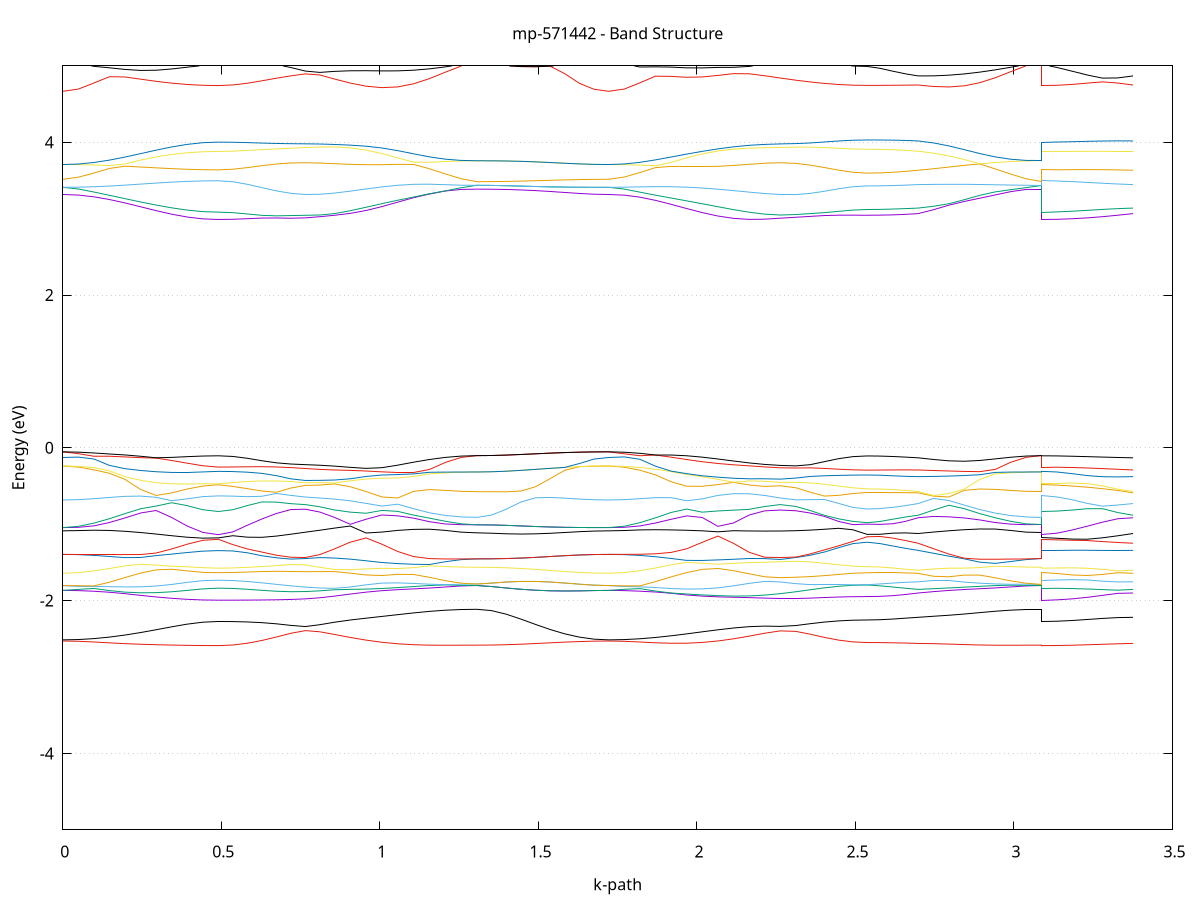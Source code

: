 set title 'mp-571442 - Band Structure'
set xlabel 'k-path'
set ylabel 'Energy (eV)'
set grid y
set yrange [-5:5]
set terminal png size 800,600
set output 'mp-571442_bands_gnuplot.png'
plot '-' using 1:2 with lines notitle, '-' using 1:2 with lines notitle, '-' using 1:2 with lines notitle, '-' using 1:2 with lines notitle, '-' using 1:2 with lines notitle, '-' using 1:2 with lines notitle, '-' using 1:2 with lines notitle, '-' using 1:2 with lines notitle, '-' using 1:2 with lines notitle, '-' using 1:2 with lines notitle, '-' using 1:2 with lines notitle, '-' using 1:2 with lines notitle, '-' using 1:2 with lines notitle, '-' using 1:2 with lines notitle, '-' using 1:2 with lines notitle, '-' using 1:2 with lines notitle, '-' using 1:2 with lines notitle, '-' using 1:2 with lines notitle, '-' using 1:2 with lines notitle, '-' using 1:2 with lines notitle, '-' using 1:2 with lines notitle, '-' using 1:2 with lines notitle, '-' using 1:2 with lines notitle, '-' using 1:2 with lines notitle, '-' using 1:2 with lines notitle, '-' using 1:2 with lines notitle, '-' using 1:2 with lines notitle, '-' using 1:2 with lines notitle, '-' using 1:2 with lines notitle, '-' using 1:2 with lines notitle, '-' using 1:2 with lines notitle, '-' using 1:2 with lines notitle, '-' using 1:2 with lines notitle, '-' using 1:2 with lines notitle, '-' using 1:2 with lines notitle, '-' using 1:2 with lines notitle, '-' using 1:2 with lines notitle, '-' using 1:2 with lines notitle, '-' using 1:2 with lines notitle, '-' using 1:2 with lines notitle, '-' using 1:2 with lines notitle, '-' using 1:2 with lines notitle, '-' using 1:2 with lines notitle, '-' using 1:2 with lines notitle, '-' using 1:2 with lines notitle, '-' using 1:2 with lines notitle, '-' using 1:2 with lines notitle, '-' using 1:2 with lines notitle, '-' using 1:2 with lines notitle, '-' using 1:2 with lines notitle, '-' using 1:2 with lines notitle, '-' using 1:2 with lines notitle, '-' using 1:2 with lines notitle, '-' using 1:2 with lines notitle, '-' using 1:2 with lines notitle, '-' using 1:2 with lines notitle, '-' using 1:2 with lines notitle, '-' using 1:2 with lines notitle
0.000000 -42.025682
0.049066 -42.025682
0.098133 -42.025582
0.147199 -42.025582
0.196265 -42.025482
0.245332 -42.025382
0.294398 -42.025282
0.343465 -42.025182
0.392531 -42.025082
0.441597 -42.024982
0.490664 -42.024982
0.490664 -42.024982
0.536407 -42.024882
0.582150 -42.024882
0.627894 -42.024882
0.673637 -42.024782
0.719381 -42.024682
0.765124 -42.024582
0.810868 -42.024682
0.856611 -42.024782
0.856611 -42.024782
0.906535 -42.024982
0.956460 -42.025082
1.006384 -42.025182
1.056308 -42.025382
1.106232 -42.025482
1.156157 -42.025582
1.206081 -42.025582
1.256005 -42.025582
1.305930 -42.025682
1.305930 -42.025682
1.352115 -42.025682
1.398301 -42.025682
1.444486 -42.025682
1.490672 -42.025682
1.536857 -42.025682
1.583043 -42.025682
1.629228 -42.025682
1.675413 -42.025682
1.721599 -42.025682
1.721599 -42.025682
1.770816 -42.025582
1.820033 -42.025582
1.869251 -42.025582
1.918468 -42.025482
1.967685 -42.025382
2.016902 -42.025282
2.066120 -42.025082
2.115337 -42.024982
2.164554 -42.024882
2.213771 -42.024682
2.262988 -42.024582
2.312206 -42.024682
2.312206 -42.024682
2.357138 -42.024782
2.402069 -42.024882
2.447001 -42.024882
2.491933 -42.024882
2.536865 -42.024982
2.536865 -42.024982
2.577061 -42.024982
2.617258 -42.024982
2.657454 -42.024982
2.697651 -42.025082
2.697651 -42.025082
2.746291 -42.025182
2.794931 -42.025282
2.843571 -42.025382
2.892211 -42.025482
2.940851 -42.025582
2.989492 -42.025582
3.038132 -42.025682
3.086772 -42.025682
3.086772 -42.024982
3.134917 -42.024982
3.183062 -42.024982
3.231207 -42.024982
3.279352 -42.024982
3.327497 -42.024982
3.375642 -42.025082
e
0.000000 -42.023582
0.049066 -42.023582
0.098133 -42.023582
0.147199 -42.023682
0.196265 -42.023682
0.245332 -42.023782
0.294398 -42.023882
0.343465 -42.023982
0.392531 -42.024082
0.441597 -42.024182
0.490664 -42.024282
0.490664 -42.024282
0.536407 -42.024282
0.582150 -42.024282
0.627894 -42.024382
0.673637 -42.024382
0.719381 -42.024482
0.765124 -42.024582
0.810868 -42.024482
0.856611 -42.024382
0.856611 -42.024382
0.906535 -42.024182
0.956460 -42.024082
1.006384 -42.023982
1.056308 -42.023882
1.106232 -42.023782
1.156157 -42.023682
1.206081 -42.023582
1.256005 -42.023582
1.305930 -42.023582
1.305930 -42.023582
1.352115 -42.023582
1.398301 -42.023582
1.444486 -42.023582
1.490672 -42.023582
1.536857 -42.023582
1.583043 -42.023582
1.629228 -42.023582
1.675413 -42.023582
1.721599 -42.023582
1.721599 -42.023582
1.770816 -42.023582
1.820033 -42.023582
1.869251 -42.023682
1.918468 -42.023682
1.967685 -42.023782
2.016902 -42.023982
2.066120 -42.024082
2.115337 -42.024182
2.164554 -42.024382
2.213771 -42.024482
2.262988 -42.024582
2.312206 -42.024482
2.312206 -42.024482
2.357138 -42.024382
2.402069 -42.024282
2.447001 -42.024282
2.491933 -42.024282
2.536865 -42.024282
2.536865 -42.024282
2.577061 -42.024182
2.617258 -42.024182
2.657454 -42.024182
2.697651 -42.024182
2.697651 -42.024182
2.746291 -42.024082
2.794931 -42.023882
2.843571 -42.023782
2.892211 -42.023682
2.940851 -42.023682
2.989492 -42.023582
3.038132 -42.023582
3.086772 -42.023582
3.086772 -42.024282
3.134917 -42.024282
3.183062 -42.024182
3.231207 -42.024182
3.279352 -42.024182
3.327497 -42.024182
3.375642 -42.024182
e
0.000000 -22.089482
0.049066 -22.089582
0.098133 -22.089882
0.147199 -22.090282
0.196265 -22.090782
0.245332 -22.091282
0.294398 -22.091782
0.343465 -22.092282
0.392531 -22.092582
0.441597 -22.092782
0.490664 -22.092882
0.490664 -22.092882
0.536407 -22.092982
0.582150 -22.093182
0.627894 -22.093582
0.673637 -22.093782
0.719381 -22.093982
0.765124 -22.094082
0.810868 -22.093982
0.856611 -22.093782
0.856611 -22.093782
0.906535 -22.093382
0.956460 -22.092882
1.006384 -22.092282
1.056308 -22.091682
1.106232 -22.090982
1.156157 -22.090382
1.206081 -22.089982
1.256005 -22.089582
1.305930 -22.089482
1.305930 -22.089482
1.352115 -22.089482
1.398301 -22.089482
1.444486 -22.089482
1.490672 -22.089482
1.536857 -22.089482
1.583043 -22.089482
1.629228 -22.089482
1.675413 -22.089482
1.721599 -22.089482
1.721599 -22.089482
1.770816 -22.089582
1.820033 -22.089882
1.869251 -22.090382
1.918468 -22.090982
1.967685 -22.091582
2.016902 -22.092182
2.066120 -22.092782
2.115337 -22.093382
2.164554 -22.093782
2.213771 -22.093982
2.262988 -22.094082
2.312206 -22.093982
2.312206 -22.093982
2.357138 -22.093782
2.402069 -22.093482
2.447001 -22.093182
2.491933 -22.092982
2.536865 -22.092882
2.536865 -22.092882
2.577061 -22.092882
2.617258 -22.092782
2.657454 -22.092782
2.697651 -22.092682
2.697651 -22.092682
2.746291 -22.092382
2.794931 -22.091882
2.843571 -22.091382
2.892211 -22.090882
2.940851 -22.090382
2.989492 -22.089882
3.038132 -22.089582
3.086772 -22.089482
3.086772 -22.092882
3.134917 -22.092882
3.183062 -22.092782
3.231207 -22.092782
3.279352 -22.092782
3.327497 -22.092682
3.375642 -22.092682
e
0.000000 -22.089482
0.049066 -22.089382
0.098133 -22.088882
0.147199 -22.088182
0.196265 -22.087182
0.245332 -22.086082
0.294398 -22.084782
0.343465 -22.083582
0.392531 -22.082482
0.441597 -22.081682
0.490664 -22.081382
0.490664 -22.081382
0.536407 -22.081082
0.582150 -22.080282
0.627894 -22.079082
0.673637 -22.077682
0.719381 -22.076382
0.765124 -22.075482
0.810868 -22.076582
0.856611 -22.078082
0.856611 -22.078082
0.906535 -22.079982
0.956460 -22.081982
1.006384 -22.083782
1.056308 -22.085482
1.106232 -22.086882
1.156157 -22.087982
1.206081 -22.088882
1.256005 -22.089382
1.305930 -22.089482
1.305930 -22.089482
1.352115 -22.089482
1.398301 -22.089482
1.444486 -22.089482
1.490672 -22.089482
1.536857 -22.089482
1.583043 -22.089482
1.629228 -22.089482
1.675413 -22.089482
1.721599 -22.089482
1.721599 -22.089482
1.770816 -22.089382
1.820033 -22.088882
1.869251 -22.088082
1.918468 -22.086882
1.967685 -22.085582
2.016902 -22.083982
2.066120 -22.082182
2.115337 -22.080182
2.164554 -22.078282
2.213771 -22.076582
2.262988 -22.075482
2.312206 -22.076482
2.312206 -22.076482
2.357138 -22.077782
2.402069 -22.079182
2.447001 -22.080282
2.491933 -22.081082
2.536865 -22.081382
2.536865 -22.081382
2.577061 -22.081382
2.617258 -22.081582
2.657454 -22.081882
2.697651 -22.082182
2.697651 -22.082182
2.746291 -22.083282
2.794931 -22.084582
2.843571 -22.085882
2.892211 -22.087082
2.940851 -22.088082
2.989492 -22.088882
3.038132 -22.089382
3.086772 -22.089482
3.086772 -22.081382
3.134917 -22.081382
3.183062 -22.081482
3.231207 -22.081582
3.279352 -22.081782
3.327497 -22.081982
3.375642 -22.082182
e
0.000000 -22.081182
0.049066 -22.080982
0.098133 -22.080682
0.147199 -22.080182
0.196265 -22.079582
0.245332 -22.078882
0.294398 -22.078082
0.343465 -22.077282
0.392531 -22.076482
0.441597 -22.075982
0.490664 -22.075782
0.490664 -22.075782
0.536407 -22.075682
0.582150 -22.075582
0.627894 -22.075382
0.673637 -22.075182
0.719381 -22.075082
0.765124 -22.075382
0.810868 -22.075182
0.856611 -22.075382
0.856611 -22.075382
0.906535 -22.076082
0.956460 -22.076882
1.006384 -22.077782
1.056308 -22.078582
1.106232 -22.079382
1.156157 -22.080082
1.206081 -22.080682
1.256005 -22.081082
1.305930 -22.081182
1.305930 -22.081182
1.352115 -22.081182
1.398301 -22.081182
1.444486 -22.081182
1.490672 -22.081182
1.536857 -22.081182
1.583043 -22.081182
1.629228 -22.081182
1.675413 -22.081182
1.721599 -22.081182
1.721599 -22.081182
1.770816 -22.080982
1.820033 -22.080682
1.869251 -22.080082
1.918468 -22.079482
1.967685 -22.078682
2.016902 -22.077782
2.066120 -22.076982
2.115337 -22.076182
2.164554 -22.075482
2.213771 -22.075182
2.262988 -22.075382
2.312206 -22.075082
2.312206 -22.075082
2.357138 -22.075182
2.402069 -22.075382
2.447001 -22.075582
2.491933 -22.075782
2.536865 -22.075782
2.536865 -22.075782
2.577061 -22.075782
2.617258 -22.075982
2.657454 -22.076082
2.697651 -22.076382
2.697651 -22.076382
2.746291 -22.077082
2.794931 -22.077882
2.843571 -22.078682
2.892211 -22.079482
2.940851 -22.080182
2.989492 -22.080682
3.038132 -22.081082
3.086772 -22.081182
3.086772 -22.075782
3.134917 -22.075782
3.183062 -22.075882
3.231207 -22.075982
3.279352 -22.076082
3.327497 -22.076182
3.375642 -22.076382
e
0.000000 -22.064182
0.049066 -22.064282
0.098133 -22.064582
0.147199 -22.065082
0.196265 -22.065682
0.245332 -22.066482
0.294398 -22.067282
0.343465 -22.068082
0.392531 -22.068782
0.441597 -22.069282
0.490664 -22.069482
0.490664 -22.069482
0.536407 -22.069582
0.582150 -22.069682
0.627894 -22.069882
0.673637 -22.070182
0.719381 -22.070182
0.765124 -22.069882
0.810868 -22.070182
0.856611 -22.069882
0.856611 -22.069882
0.906535 -22.069182
0.956460 -22.068382
1.006384 -22.067582
1.056308 -22.066682
1.106232 -22.065882
1.156157 -22.065182
1.206081 -22.064582
1.256005 -22.064282
1.305930 -22.064082
1.305930 -22.064082
1.352115 -22.064082
1.398301 -22.064082
1.444486 -22.064082
1.490672 -22.064182
1.536857 -22.064182
1.583043 -22.064182
1.629228 -22.064182
1.675413 -22.064182
1.721599 -22.064182
1.721599 -22.064182
1.770816 -22.064282
1.820033 -22.064582
1.869251 -22.065182
1.918468 -22.065882
1.967685 -22.066582
2.016902 -22.067482
2.066120 -22.068282
2.115337 -22.069082
2.164554 -22.069782
2.213771 -22.070182
2.262988 -22.069882
2.312206 -22.070182
2.312206 -22.070182
2.357138 -22.070082
2.402069 -22.069882
2.447001 -22.069682
2.491933 -22.069582
2.536865 -22.069482
2.536865 -22.069482
2.577061 -22.069482
2.617258 -22.069382
2.657454 -22.069182
2.697651 -22.068982
2.697651 -22.068982
2.746291 -22.068182
2.794931 -22.067382
2.843571 -22.066582
2.892211 -22.065782
2.940851 -22.065082
2.989492 -22.064582
3.038132 -22.064282
3.086772 -22.064082
3.086772 -22.069482
3.134917 -22.069482
3.183062 -22.069482
3.231207 -22.069382
3.279352 -22.069282
3.327497 -22.069082
3.375642 -22.068982
e
0.000000 -22.055682
0.049066 -22.055782
0.098133 -22.056282
0.147199 -22.056982
0.196265 -22.057982
0.245332 -22.059182
0.294398 -22.060482
0.343465 -22.061782
0.392531 -22.062882
0.441597 -22.063682
0.490664 -22.063982
0.490664 -22.063982
0.536407 -22.064282
0.582150 -22.065082
0.627894 -22.066282
0.673637 -22.067682
0.719381 -22.068982
0.765124 -22.069782
0.810868 -22.068782
0.856611 -22.067282
0.856611 -22.067282
0.906535 -22.065282
0.956460 -22.063382
1.006384 -22.061482
1.056308 -22.059782
1.106232 -22.058382
1.156157 -22.057182
1.206081 -22.056382
1.256005 -22.055882
1.305930 -22.055682
1.305930 -22.055682
1.352115 -22.055682
1.398301 -22.055682
1.444486 -22.055682
1.490672 -22.055682
1.536857 -22.055682
1.583043 -22.055682
1.629228 -22.055682
1.675413 -22.055682
1.721599 -22.055682
1.721599 -22.055682
1.770816 -22.055782
1.820033 -22.056382
1.869251 -22.057182
1.918468 -22.058282
1.967685 -22.059682
2.016902 -22.061382
2.066120 -22.063182
2.115337 -22.065082
2.164554 -22.066982
2.213771 -22.068682
2.262988 -22.069882
2.312206 -22.068882
2.312206 -22.068882
2.357138 -22.067582
2.402069 -22.066182
2.447001 -22.064982
2.491933 -22.064282
2.536865 -22.063982
2.536865 -22.063982
2.577061 -22.063882
2.617258 -22.063782
2.657454 -22.063482
2.697651 -22.063182
2.697651 -22.063182
2.746291 -22.061982
2.794931 -22.060682
2.843571 -22.059382
2.892211 -22.058182
2.940851 -22.057082
2.989492 -22.056282
3.038132 -22.055782
3.086772 -22.055682
3.086772 -22.063982
3.134917 -22.063982
3.183062 -22.063882
3.231207 -22.063782
3.279352 -22.063582
3.327497 -22.063382
3.375642 -22.063182
e
0.000000 -22.055682
0.049066 -22.055582
0.098133 -22.055282
0.147199 -22.054882
0.196265 -22.054382
0.245332 -22.053882
0.294398 -22.053382
0.343465 -22.052882
0.392531 -22.052582
0.441597 -22.052382
0.490664 -22.052282
0.490664 -22.052282
0.536407 -22.052182
0.582150 -22.051982
0.627894 -22.051582
0.673637 -22.051382
0.719381 -22.051182
0.765124 -22.051082
0.810868 -22.051182
0.856611 -22.051382
0.856611 -22.051382
0.906535 -22.051782
0.956460 -22.052282
1.006384 -22.052882
1.056308 -22.053482
1.106232 -22.054182
1.156157 -22.054782
1.206081 -22.055182
1.256005 -22.055582
1.305930 -22.055682
1.305930 -22.055682
1.352115 -22.055682
1.398301 -22.055682
1.444486 -22.055682
1.490672 -22.055682
1.536857 -22.055682
1.583043 -22.055682
1.629228 -22.055682
1.675413 -22.055682
1.721599 -22.055682
1.721599 -22.055682
1.770816 -22.055582
1.820033 -22.055282
1.869251 -22.054782
1.918468 -22.054182
1.967685 -22.053582
2.016902 -22.052882
2.066120 -22.052382
2.115337 -22.051782
2.164554 -22.051382
2.213771 -22.051182
2.262988 -22.051082
2.312206 -22.051182
2.312206 -22.051182
2.357138 -22.051382
2.402069 -22.051682
2.447001 -22.051982
2.491933 -22.052182
2.536865 -22.052282
2.536865 -22.052282
2.577061 -22.052282
2.617258 -22.052382
2.657454 -22.052382
2.697651 -22.052482
2.697651 -22.052482
2.746291 -22.052782
2.794931 -22.053282
2.843571 -22.053782
2.892211 -22.054282
2.940851 -22.054782
2.989492 -22.055282
3.038132 -22.055582
3.086772 -22.055682
3.086772 -22.052282
3.134917 -22.052282
3.183062 -22.052282
3.231207 -22.052382
3.279352 -22.052382
3.327497 -22.052482
3.375642 -22.052482
e
0.000000 -11.374082
0.049066 -11.371182
0.098133 -11.362782
0.147199 -11.348982
0.196265 -11.330282
0.245332 -11.307282
0.294398 -11.280982
0.343465 -11.252782
0.392531 -11.224882
0.441597 -11.201882
0.490664 -11.192182
0.490664 -11.192182
0.536407 -11.189982
0.582150 -11.183482
0.627894 -11.172882
0.673637 -11.158482
0.719381 -11.140682
0.765124 -11.120382
0.810868 -11.122582
0.856611 -11.144182
0.856611 -11.144182
0.906535 -11.170582
0.956460 -11.198082
1.006384 -11.225182
1.056308 -11.250382
1.106232 -11.272582
1.156157 -11.290882
1.206081 -11.304382
1.256005 -11.312782
1.305930 -11.315582
1.305930 -11.315582
1.352115 -11.317682
1.398301 -11.323682
1.444486 -11.332382
1.490672 -11.342382
1.536857 -11.352382
1.583043 -11.361282
1.629228 -11.368182
1.675413 -11.372582
1.721599 -11.374082
1.721599 -11.374082
1.770816 -11.371082
1.820033 -11.362282
1.869251 -11.347882
1.918468 -11.328482
1.967685 -11.304482
2.016902 -11.276882
2.066120 -11.246482
2.115337 -11.214482
2.164554 -11.182182
2.213771 -11.150982
2.262988 -11.122582
2.312206 -11.123082
2.312206 -11.123082
2.357138 -11.138982
2.402069 -11.152082
2.447001 -11.161682
2.491933 -11.167582
2.536865 -11.169582
2.536865 -11.169582
2.577061 -11.170382
2.617258 -11.172982
2.657454 -11.177582
2.697651 -11.184682
2.697651 -11.184682
2.746291 -11.205882
2.794931 -11.230082
2.843571 -11.253682
2.892211 -11.274682
2.940851 -11.292082
2.989492 -11.304982
3.038132 -11.312882
3.086772 -11.315582
3.086772 -11.192182
3.134917 -11.191382
3.183062 -11.189382
3.231207 -11.186582
3.279352 -11.183982
3.327497 -11.182882
3.375642 -11.184682
e
0.000000 -10.939182
0.049066 -10.939182
0.098133 -10.939282
0.147199 -10.939382
0.196265 -10.939682
0.245332 -10.953282
0.294398 -10.976882
0.343465 -11.002982
0.392531 -11.029382
0.441597 -11.051482
0.490664 -11.060982
0.490664 -11.060982
0.536407 -11.061782
0.582150 -11.064382
0.627894 -11.069182
0.673637 -11.076882
0.719381 -11.087882
0.765124 -11.102282
0.810868 -11.095782
0.856611 -11.071282
0.856611 -11.071282
0.906535 -11.043182
0.956460 -11.014882
1.006384 -10.989882
1.056308 -10.995282
1.106232 -10.999982
1.156157 -11.003782
1.206081 -11.006582
1.256005 -11.008282
1.305930 -11.008882
1.305930 -11.008882
1.352115 -11.006382
1.398301 -10.999382
1.444486 -10.989282
1.490672 -10.977382
1.536857 -10.965482
1.583043 -10.954782
1.629228 -10.946382
1.675413 -10.940982
1.721599 -10.939182
1.721599 -10.939182
1.770816 -10.938982
1.820033 -10.938582
1.869251 -10.937982
1.918468 -10.937782
1.967685 -10.954082
2.016902 -10.976382
2.066120 -11.000982
2.115337 -11.026782
2.164554 -11.052782
2.213771 -11.077782
2.262988 -11.100682
2.312206 -11.095882
2.312206 -11.095882
2.357138 -11.077382
2.402069 -11.062982
2.447001 -11.052982
2.491933 -11.047182
2.536865 -11.045282
2.536865 -11.045282
2.577061 -11.044582
2.617258 -11.042282
2.657454 -11.038482
2.697651 -11.033082
2.697651 -11.033082
2.746291 -11.009982
2.794931 -10.990782
2.843571 -10.995982
2.892211 -11.000482
2.940851 -11.004082
2.989492 -11.006682
3.038132 -11.008282
3.086772 -11.008882
3.086772 -11.060982
3.134917 -11.060082
3.183062 -11.057482
3.231207 -11.053282
3.279352 -11.047782
3.327497 -11.040982
3.375642 -11.033082
e
0.000000 -10.910182
0.049066 -10.911382
0.098133 -10.914782
0.147199 -10.921382
0.196265 -10.934082
0.245332 -10.940082
0.294398 -10.940682
0.343465 -10.941382
0.392531 -10.942182
0.441597 -10.944382
0.490664 -10.945182
0.490664 -10.945182
0.536407 -10.946382
0.582150 -10.948382
0.627894 -10.950682
0.673637 -10.953082
0.719381 -10.955982
0.765124 -10.959682
0.810868 -10.964482
0.856611 -10.970182
0.856611 -10.970182
0.906535 -10.976982
0.956460 -10.983582
1.006384 -10.987582
1.056308 -10.962382
1.106232 -10.940282
1.156157 -10.922282
1.206081 -10.909782
1.256005 -10.904382
1.305930 -10.903182
1.305930 -10.903182
1.352115 -10.903482
1.398301 -10.904482
1.444486 -10.905682
1.490672 -10.906882
1.536857 -10.907982
1.583043 -10.908882
1.629228 -10.909582
1.675413 -10.910082
1.721599 -10.910182
1.721599 -10.910182
1.770816 -10.911282
1.820033 -10.914882
1.869251 -10.922082
1.918468 -10.935382
1.967685 -10.938582
2.016902 -10.940982
2.066120 -10.944382
2.115337 -10.948082
2.164554 -10.951382
2.213771 -10.954182
2.262988 -10.956382
2.312206 -10.957982
2.312206 -10.957982
2.357138 -10.959282
2.402069 -10.960282
2.447001 -10.961182
2.491933 -10.961682
2.536865 -10.961882
2.536865 -10.961882
2.577061 -10.964482
2.617258 -10.969682
2.657454 -10.974782
2.697651 -10.978582
2.697651 -10.978582
2.746291 -10.984882
2.794931 -10.984282
2.843571 -10.959682
2.892211 -10.938082
2.940851 -10.920582
2.989492 -10.908682
3.038132 -10.904282
3.086772 -10.903182
3.086772 -10.945182
3.134917 -10.948682
3.183062 -10.954682
3.231207 -10.961882
3.279352 -10.969182
3.327497 -10.975282
3.375642 -10.978582
e
0.000000 -10.910182
0.049066 -10.910782
0.098133 -10.912582
0.147199 -10.916482
0.196265 -10.921982
0.245332 -10.927782
0.294398 -10.933382
0.343465 -10.938182
0.392531 -10.941682
0.441597 -10.942282
0.490664 -10.942382
0.490664 -10.942382
0.536407 -10.941282
0.582150 -10.939382
0.627894 -10.937382
0.673637 -10.935182
0.719381 -10.932982
0.765124 -10.930582
0.810868 -10.927982
0.856611 -10.926282
0.856611 -10.926282
0.906535 -10.925182
0.956460 -10.922582
1.006384 -10.919082
1.056308 -10.915382
1.106232 -10.911682
1.156157 -10.908382
1.206081 -10.905682
1.256005 -10.903782
1.305930 -10.903182
1.305930 -10.903182
1.352115 -10.903482
1.398301 -10.904482
1.444486 -10.905682
1.490672 -10.906882
1.536857 -10.907982
1.583043 -10.908882
1.629228 -10.909582
1.675413 -10.910082
1.721599 -10.910182
1.721599 -10.910182
1.770816 -10.910882
1.820033 -10.913182
1.869251 -10.916582
1.918468 -10.919982
1.967685 -10.922282
2.016902 -10.922782
2.066120 -10.923582
2.115337 -10.928082
2.164554 -10.932382
2.213771 -10.936282
2.262988 -10.939382
2.312206 -10.941482
2.312206 -10.941482
2.357138 -10.942282
2.402069 -10.942382
2.447001 -10.942182
2.491933 -10.941882
2.536865 -10.941782
2.536865 -10.941782
2.577061 -10.939582
2.617258 -10.935382
2.657454 -10.931882
2.697651 -10.930182
2.697651 -10.930182
2.746291 -10.927182
2.794931 -10.923482
2.843571 -10.919182
2.892211 -10.914782
2.940851 -10.910482
2.989492 -10.906682
3.038132 -10.903882
3.086772 -10.903182
3.086772 -10.942382
3.134917 -10.940282
3.183062 -10.937882
3.231207 -10.935682
3.279352 -10.933582
3.327497 -10.931582
3.375642 -10.930182
e
0.000000 -10.887382
0.049066 -10.889382
0.098133 -10.895182
0.147199 -10.902282
0.196265 -10.906882
0.245332 -10.909082
0.294398 -10.910282
0.343465 -10.910782
0.392531 -10.910982
0.441597 -10.911082
0.490664 -10.911082
0.490664 -10.911082
0.536407 -10.910982
0.582150 -10.910782
0.627894 -10.910782
0.673637 -10.912082
0.719381 -10.916282
0.765124 -10.921682
0.810868 -10.925182
0.856611 -10.925182
0.856611 -10.925182
0.906535 -10.921882
0.956460 -10.918382
1.006384 -10.914882
1.056308 -10.911282
1.106232 -10.907982
1.156157 -10.904782
1.206081 -10.901282
1.256005 -10.896682
1.305930 -10.894382
1.305930 -10.894382
1.352115 -10.894082
1.398301 -10.893082
1.444486 -10.891882
1.490672 -10.890682
1.536857 -10.889582
1.583043 -10.888682
1.629228 -10.887982
1.675413 -10.887482
1.721599 -10.887382
1.721599 -10.887382
1.770816 -10.889482
1.820033 -10.895282
1.869251 -10.902682
1.918468 -10.908882
1.967685 -10.913982
2.016902 -10.918582
2.066120 -10.921282
2.115337 -10.919382
2.164554 -10.916882
2.213771 -10.914282
2.262988 -10.911682
2.312206 -10.910482
2.312206 -10.910482
2.357138 -10.912382
2.402069 -10.914382
2.447001 -10.915582
2.491933 -10.916182
2.536865 -10.916382
2.536865 -10.916382
2.577061 -10.916582
2.617258 -10.916682
2.657454 -10.916182
2.697651 -10.914482
2.697651 -10.914482
2.746291 -10.911582
2.794931 -10.908782
2.843571 -10.906382
2.892211 -10.904282
2.940851 -10.902582
2.989492 -10.900482
3.038132 -10.896482
3.086772 -10.894382
3.086772 -10.911082
3.134917 -10.911082
3.183062 -10.911282
3.231207 -10.911682
3.279352 -10.912582
3.327497 -10.913582
3.375642 -10.914482
e
0.000000 -10.887382
0.049066 -10.886982
0.098133 -10.885882
0.147199 -10.884582
0.196265 -10.883182
0.245332 -10.881982
0.294398 -10.880982
0.343465 -10.880182
0.392531 -10.879682
0.441597 -10.879382
0.490664 -10.879282
0.490664 -10.879282
0.536407 -10.880882
0.582150 -10.885482
0.627894 -10.891882
0.673637 -10.898182
0.719381 -10.901082
0.765124 -10.901182
0.810868 -10.900182
0.856611 -10.898782
0.856611 -10.898782
0.906535 -10.897182
0.956460 -10.895782
1.006384 -10.894582
1.056308 -10.893782
1.106232 -10.893382
1.156157 -10.893382
1.206081 -10.893682
1.256005 -10.894182
1.305930 -10.894382
1.305930 -10.894382
1.352115 -10.894082
1.398301 -10.893082
1.444486 -10.891882
1.490672 -10.890682
1.536857 -10.889582
1.583043 -10.888682
1.629228 -10.887982
1.675413 -10.887482
1.721599 -10.887382
1.721599 -10.887382
1.770816 -10.886982
1.820033 -10.886382
1.869251 -10.885782
1.918468 -10.885782
1.967685 -10.886582
2.016902 -10.888182
2.066120 -10.890582
2.115337 -10.893682
2.164554 -10.897282
2.213771 -10.901182
2.262988 -10.904882
2.312206 -10.907182
2.312206 -10.907182
2.357138 -10.905682
2.402069 -10.903682
2.447001 -10.901782
2.491933 -10.900582
2.536865 -10.900082
2.536865 -10.900082
2.577061 -10.899482
2.617258 -10.897882
2.657454 -10.895582
2.697651 -10.892982
2.697651 -10.892982
2.746291 -10.893082
2.794931 -10.893182
2.843571 -10.893282
2.892211 -10.893282
2.940851 -10.893482
2.989492 -10.893782
3.038132 -10.894182
3.086772 -10.894382
3.086772 -10.879282
3.134917 -10.879682
3.183062 -10.880982
3.231207 -10.883182
3.279352 -10.885982
3.327497 -10.889382
3.375642 -10.892982
e
0.000000 -2.528882
0.049066 -2.532582
0.098133 -2.541782
0.147199 -2.552982
0.196265 -2.563282
0.245332 -2.571282
0.294398 -2.577282
0.343465 -2.581982
0.392531 -2.585682
0.441597 -2.588182
0.490664 -2.589082
0.490664 -2.589082
0.536407 -2.581182
0.582150 -2.558182
0.627894 -2.521982
0.673637 -2.476382
0.719381 -2.427582
0.765124 -2.392782
0.810868 -2.408282
0.856611 -2.443082
0.856611 -2.443082
0.906535 -2.482182
0.956460 -2.517082
1.006384 -2.545182
1.056308 -2.565282
1.106232 -2.577482
1.156157 -2.583182
1.206081 -2.584382
1.256005 -2.583682
1.305930 -2.583082
1.305930 -2.583082
1.352115 -2.581582
1.398301 -2.577282
1.444486 -2.570582
1.490672 -2.562082
1.536857 -2.552682
1.583043 -2.543582
1.629228 -2.535982
1.675413 -2.530782
1.721599 -2.528882
1.721599 -2.528882
1.770816 -2.532682
1.820033 -2.541982
1.869251 -2.552082
1.918468 -2.558482
1.967685 -2.557682
2.016902 -2.547782
2.066120 -2.528382
2.115337 -2.500182
2.164554 -2.465082
2.213771 -2.427182
2.262988 -2.396182
2.312206 -2.402982
2.312206 -2.402982
2.357138 -2.439782
2.402069 -2.481482
2.447001 -2.517182
2.491933 -2.540582
2.536865 -2.548682
2.536865 -2.548682
2.577061 -2.549582
2.617258 -2.552182
2.657454 -2.555982
2.697651 -2.560382
2.697651 -2.560382
2.746291 -2.563782
2.794931 -2.569182
2.843571 -2.575582
2.892211 -2.580982
2.940851 -2.583982
2.989492 -2.584482
3.038132 -2.583582
3.086772 -2.583082
3.086772 -2.589082
3.134917 -2.587682
3.183062 -2.583882
3.231207 -2.578182
3.279352 -2.571782
3.327497 -2.565482
3.375642 -2.560382
e
0.000000 -2.513882
0.049066 -2.509782
0.098133 -2.497482
0.147199 -2.477582
0.196265 -2.450782
0.245332 -2.418282
0.294398 -2.381482
0.343465 -2.343182
0.392531 -2.307982
0.441597 -2.282682
0.490664 -2.273282
0.490664 -2.273282
0.536407 -2.274682
0.582150 -2.279382
0.627894 -2.288582
0.673637 -2.303782
0.719381 -2.324582
0.765124 -2.339482
0.810868 -2.315382
0.856611 -2.283082
0.856611 -2.283082
0.906535 -2.254182
0.956460 -2.229982
1.006384 -2.207082
1.056308 -2.183982
1.106232 -2.161182
1.156157 -2.140982
1.206081 -2.125782
1.256005 -2.116682
1.305930 -2.113682
1.305930 -2.113682
1.352115 -2.130882
1.398301 -2.177382
1.444486 -2.241482
1.490672 -2.311382
1.536857 -2.377882
1.583043 -2.434782
1.629228 -2.477882
1.675413 -2.504782
1.721599 -2.513882
1.721599 -2.513882
1.770816 -2.510282
1.820033 -2.499582
1.869251 -2.482682
1.918468 -2.460782
1.967685 -2.435482
2.016902 -2.408582
2.066120 -2.382282
2.115337 -2.358782
2.164554 -2.341082
2.213771 -2.333882
2.262988 -2.337382
2.312206 -2.326282
2.312206 -2.326282
2.357138 -2.302382
2.402069 -2.280982
2.447001 -2.265582
2.491933 -2.256382
2.536865 -2.253482
2.536865 -2.253482
2.577061 -2.250282
2.617258 -2.241682
2.657454 -2.229982
2.697651 -2.218682
2.697651 -2.218682
2.746291 -2.204882
2.794931 -2.191582
2.843571 -2.175582
2.892211 -2.157282
2.940851 -2.139282
2.989492 -2.125082
3.038132 -2.116482
3.086772 -2.113682
3.086772 -2.273282
3.134917 -2.269982
3.183062 -2.260482
3.231207 -2.247182
3.279352 -2.233182
3.327497 -2.222482
3.375642 -2.218682
e
0.000000 -1.866382
0.049066 -1.869282
0.098133 -1.877482
0.147199 -1.890482
0.196265 -1.909182
0.245332 -1.931382
0.294398 -1.952182
0.343465 -1.969782
0.392531 -1.983182
0.441597 -1.991582
0.490664 -1.994382
0.490664 -1.994382
0.536407 -1.994182
0.582150 -1.993382
0.627894 -1.991882
0.673637 -1.989282
0.719381 -1.985082
0.765124 -1.977082
0.810868 -1.962782
0.856611 -1.941482
0.856611 -1.941482
0.906535 -1.914282
0.956460 -1.889282
1.006384 -1.870082
1.056308 -1.856782
1.106232 -1.846682
1.156157 -1.835682
1.206081 -1.821982
1.256005 -1.808582
1.305930 -1.802482
1.305930 -1.802482
1.352115 -1.815882
1.398301 -1.834782
1.444486 -1.851382
1.490672 -1.863882
1.536857 -1.871582
1.583043 -1.874182
1.629228 -1.872582
1.675413 -1.868582
1.721599 -1.866382
1.721599 -1.866382
1.770816 -1.868982
1.820033 -1.876482
1.869251 -1.887582
1.918468 -1.903582
1.967685 -1.926082
2.016902 -1.941482
2.066120 -1.950782
2.115337 -1.956082
2.164554 -1.960982
2.213771 -1.967282
2.262988 -1.972482
2.312206 -1.972582
2.312206 -1.972582
2.357138 -1.967482
2.402069 -1.959882
2.447001 -1.953082
2.491933 -1.948682
2.536865 -1.947282
2.536865 -1.947282
2.577061 -1.944382
2.617258 -1.935482
2.657454 -1.920382
2.697651 -1.900482
2.697651 -1.900482
2.746291 -1.882482
2.794931 -1.866882
2.843571 -1.854482
2.892211 -1.844482
2.940851 -1.833982
2.989492 -1.820982
3.038132 -1.808182
3.086772 -1.802482
3.086772 -1.994382
3.134917 -1.990082
3.183062 -1.977482
3.231207 -1.957182
3.279352 -1.931182
3.327497 -1.904982
3.375642 -1.900482
e
0.000000 -1.866382
0.049066 -1.853182
0.098133 -1.841382
0.147199 -1.868782
0.196265 -1.889182
0.245332 -1.897782
0.294398 -1.895882
0.343465 -1.884682
0.392531 -1.866482
0.441597 -1.846782
0.490664 -1.836982
0.490664 -1.836982
0.536407 -1.840982
0.582150 -1.851682
0.627894 -1.865382
0.673637 -1.877482
0.719381 -1.883682
0.765124 -1.881482
0.810868 -1.871682
0.856611 -1.858382
0.856611 -1.858382
0.906535 -1.852882
0.956460 -1.849382
1.006384 -1.841682
1.056308 -1.829682
1.106232 -1.815682
1.156157 -1.802282
1.206081 -1.793982
1.256005 -1.800182
1.305930 -1.802482
1.305930 -1.802482
1.352115 -1.815882
1.398301 -1.834782
1.444486 -1.851382
1.490672 -1.863882
1.536857 -1.871582
1.583043 -1.874182
1.629228 -1.872582
1.675413 -1.868582
1.721599 -1.866382
1.721599 -1.866382
1.770816 -1.851882
1.820033 -1.842882
1.869251 -1.874682
1.918468 -1.900382
1.967685 -1.913382
2.016902 -1.925382
2.066120 -1.935082
2.115337 -1.940682
2.164554 -1.938682
2.213771 -1.927882
2.262988 -1.909182
2.312206 -1.884082
2.312206 -1.884082
2.357138 -1.858082
2.402069 -1.832782
2.447001 -1.812382
2.491933 -1.799382
2.536865 -1.794982
2.536865 -1.794982
2.577061 -1.806682
2.617258 -1.821482
2.657454 -1.838082
2.697651 -1.853382
2.697651 -1.853382
2.746291 -1.844082
2.794931 -1.834182
2.843571 -1.823682
2.892211 -1.812982
2.940851 -1.803182
2.989492 -1.797782
3.038132 -1.800482
3.086772 -1.802482
3.086772 -1.836982
3.134917 -1.838382
3.183062 -1.842282
3.231207 -1.848082
3.279352 -1.855882
3.327497 -1.863582
3.375642 -1.853382
e
0.000000 -1.803282
0.049066 -1.813882
0.098133 -1.816182
0.147199 -1.817082
0.196265 -1.821182
0.245332 -1.819582
0.294398 -1.809082
0.343465 -1.788382
0.392531 -1.760982
0.441597 -1.738882
0.490664 -1.732882
0.490664 -1.732882
0.536407 -1.737482
0.582150 -1.749882
0.627894 -1.767382
0.673637 -1.787182
0.719381 -1.806582
0.765124 -1.823282
0.810868 -1.835282
0.856611 -1.839082
0.856611 -1.839082
0.906535 -1.822182
0.956460 -1.793582
1.006384 -1.770782
1.056308 -1.767582
1.106232 -1.775282
1.156157 -1.784782
1.206081 -1.791282
1.256005 -1.784982
1.305930 -1.783082
1.305930 -1.783082
1.352115 -1.771082
1.398301 -1.756882
1.444486 -1.748982
1.490672 -1.749082
1.536857 -1.756782
1.583043 -1.769782
1.629228 -1.784982
1.675413 -1.797882
1.721599 -1.803282
1.721599 -1.803282
1.770816 -1.814882
1.820033 -1.819482
1.869251 -1.829382
1.918468 -1.841682
1.967685 -1.849082
2.016902 -1.846982
2.066120 -1.832682
2.115337 -1.806882
2.164554 -1.774582
2.213771 -1.748582
2.262988 -1.755982
2.312206 -1.778182
2.312206 -1.778182
2.357138 -1.790482
2.402069 -1.795382
2.447001 -1.795382
2.491933 -1.793482
2.536865 -1.792382
2.536865 -1.792382
2.577061 -1.781982
2.617258 -1.770782
2.657454 -1.760482
2.697651 -1.753882
2.697651 -1.753882
2.746291 -1.739582
2.794931 -1.739582
2.843571 -1.757682
2.892211 -1.771882
2.940851 -1.781382
2.989492 -1.786582
3.038132 -1.784582
3.086772 -1.783082
3.086772 -1.732882
3.134917 -1.730382
3.183062 -1.725582
3.231207 -1.730182
3.279352 -1.745582
3.327497 -1.755682
3.375642 -1.753882
e
0.000000 -1.803282
0.049066 -1.804982
0.098133 -1.807382
0.147199 -1.759182
0.196265 -1.697782
0.245332 -1.639782
0.294398 -1.597682
0.343465 -1.589182
0.392531 -1.611282
0.441597 -1.630382
0.490664 -1.633982
0.490664 -1.633982
0.536407 -1.631782
0.582150 -1.626182
0.627894 -1.619682
0.673637 -1.616482
0.719381 -1.618582
0.765124 -1.621382
0.810868 -1.620682
0.856611 -1.619682
0.856611 -1.619682
0.906535 -1.640282
0.956460 -1.664382
1.006384 -1.671582
1.056308 -1.656382
1.106232 -1.657882
1.156157 -1.695082
1.206081 -1.738982
1.256005 -1.771282
1.305930 -1.783082
1.305930 -1.783082
1.352115 -1.771082
1.398301 -1.756882
1.444486 -1.748982
1.490672 -1.749082
1.536857 -1.756782
1.583043 -1.769782
1.629228 -1.784982
1.675413 -1.797882
1.721599 -1.803282
1.721599 -1.803282
1.770816 -1.806382
1.820033 -1.806582
1.869251 -1.751582
1.918468 -1.689282
1.967685 -1.633482
2.016902 -1.590982
2.066120 -1.579282
2.115337 -1.608082
2.164554 -1.648482
2.213771 -1.687882
2.262988 -1.699882
2.312206 -1.694082
2.312206 -1.694082
2.357138 -1.685782
2.402069 -1.673082
2.447001 -1.657182
2.491933 -1.642182
2.536865 -1.635282
2.536865 -1.635282
2.577061 -1.635082
2.617258 -1.635082
2.657454 -1.636982
2.697651 -1.642682
2.697651 -1.642682
2.746291 -1.681382
2.794931 -1.687882
2.843571 -1.665882
2.892211 -1.665982
2.940851 -1.700982
2.989492 -1.741982
3.038132 -1.771982
3.086772 -1.783082
3.086772 -1.633982
3.134917 -1.644382
3.183062 -1.664082
3.231207 -1.671182
3.279352 -1.657282
3.327497 -1.634482
3.375642 -1.642682
e
0.000000 -1.642082
0.049066 -1.633282
0.098133 -1.610682
0.147199 -1.579782
0.196265 -1.545582
0.245332 -1.525082
0.294398 -1.534982
0.343465 -1.549882
0.392531 -1.557282
0.441597 -1.568582
0.490664 -1.575682
0.490664 -1.575682
0.536407 -1.572582
0.582150 -1.564482
0.627894 -1.554282
0.673637 -1.542182
0.719381 -1.526882
0.765124 -1.532782
0.810868 -1.563982
0.856611 -1.592982
0.856611 -1.592982
0.906535 -1.595182
0.956460 -1.584582
1.006384 -1.577482
1.056308 -1.579782
1.106232 -1.568882
1.156157 -1.543982
1.206081 -1.554182
1.256005 -1.560882
1.305930 -1.563082
1.305930 -1.563082
1.352115 -1.564882
1.398301 -1.570282
1.444486 -1.579182
1.490672 -1.591082
1.536857 -1.604882
1.583043 -1.618882
1.629228 -1.630982
1.675413 -1.639182
1.721599 -1.642082
1.721599 -1.642082
1.770816 -1.632682
1.820033 -1.608382
1.869251 -1.573482
1.918468 -1.531982
1.967685 -1.500182
2.016902 -1.511282
2.066120 -1.523282
2.115337 -1.511882
2.164554 -1.503282
2.213771 -1.497682
2.262988 -1.490882
2.312206 -1.485382
2.312206 -1.485382
2.357138 -1.493482
2.402069 -1.510882
2.447001 -1.530982
2.491933 -1.548482
2.536865 -1.556182
2.536865 -1.556182
2.577061 -1.560582
2.617258 -1.572682
2.657454 -1.588682
2.697651 -1.602182
2.697651 -1.602182
2.746291 -1.585782
2.794931 -1.575182
2.843571 -1.574882
2.892211 -1.567882
2.940851 -1.549482
2.989492 -1.554782
3.038132 -1.560982
3.086772 -1.563082
3.086772 -1.575682
3.134917 -1.572882
3.183062 -1.570982
3.231207 -1.576282
3.279352 -1.590082
3.327497 -1.610782
3.375642 -1.602182
e
0.000000 -1.394982
0.049066 -1.398282
0.098133 -1.407982
0.147199 -1.422482
0.196265 -1.437182
0.245332 -1.435782
0.294398 -1.410882
0.343465 -1.391382
0.392531 -1.370382
0.441597 -1.352582
0.490664 -1.345382
0.490664 -1.345382
0.536407 -1.349982
0.582150 -1.373982
0.627894 -1.412882
0.673637 -1.439282
0.719381 -1.456482
0.765124 -1.449282
0.810868 -1.437182
0.856611 -1.442782
0.856611 -1.442782
0.906535 -1.457082
0.956460 -1.478582
1.006384 -1.501182
1.056308 -1.515382
1.106232 -1.524382
1.156157 -1.527082
1.206081 -1.491382
1.256005 -1.463882
1.305930 -1.453782
1.305930 -1.453782
1.352115 -1.452782
1.398301 -1.449482
1.444486 -1.443282
1.490672 -1.434082
1.536857 -1.422982
1.583043 -1.411982
1.629228 -1.402882
1.675413 -1.396982
1.721599 -1.394982
1.721599 -1.394982
1.770816 -1.398282
1.820033 -1.408382
1.869251 -1.425382
1.918468 -1.448382
1.967685 -1.473382
2.016902 -1.474182
2.066120 -1.467282
2.115337 -1.458882
2.164554 -1.448682
2.213771 -1.450082
2.262988 -1.461482
2.312206 -1.435782
2.312206 -1.435782
2.357138 -1.406882
2.402069 -1.364082
2.447001 -1.307182
2.491933 -1.253882
2.536865 -1.235682
2.536865 -1.235682
2.577061 -1.253082
2.617258 -1.284482
2.657454 -1.315282
2.697651 -1.342482
2.697651 -1.342482
2.746291 -1.380182
2.794931 -1.418282
2.843571 -1.453482
2.892211 -1.496682
2.940851 -1.512782
2.989492 -1.488182
3.038132 -1.463282
3.086772 -1.453782
3.086772 -1.345382
3.134917 -1.343582
3.183062 -1.340882
3.231207 -1.340982
3.279352 -1.343082
3.327497 -1.343982
3.375642 -1.342482
e
0.000000 -1.394982
0.049066 -1.394782
0.098133 -1.394782
0.147199 -1.395982
0.196265 -1.397682
0.245332 -1.396682
0.294398 -1.377182
0.343465 -1.323782
0.392531 -1.261582
0.441597 -1.210682
0.490664 -1.197982
0.490664 -1.197982
0.536407 -1.267082
0.582150 -1.323882
0.627894 -1.364482
0.673637 -1.405582
0.719381 -1.432382
0.765124 -1.435882
0.810868 -1.397282
0.856611 -1.323882
0.856611 -1.323882
0.906535 -1.235082
0.956460 -1.179682
1.006384 -1.261382
1.056308 -1.356982
1.106232 -1.423282
1.156157 -1.450082
1.206081 -1.454982
1.256005 -1.454382
1.305930 -1.453782
1.305930 -1.453782
1.352115 -1.452782
1.398301 -1.449482
1.444486 -1.443282
1.490672 -1.434082
1.536857 -1.422982
1.583043 -1.411982
1.629228 -1.402882
1.675413 -1.396982
1.721599 -1.394982
1.721599 -1.394982
1.770816 -1.394682
1.820033 -1.393082
1.869251 -1.387382
1.918468 -1.369282
1.967685 -1.321582
2.016902 -1.237082
2.066120 -1.154982
2.115337 -1.250082
2.164554 -1.367082
2.213771 -1.432182
2.262988 -1.436082
2.312206 -1.429882
2.312206 -1.429882
2.357138 -1.389282
2.402069 -1.335882
2.447001 -1.282582
2.491933 -1.225682
2.536865 -1.164382
2.536865 -1.164382
2.577061 -1.160382
2.617258 -1.181082
2.657454 -1.213482
2.697651 -1.248882
2.697651 -1.248882
2.746291 -1.320782
2.794931 -1.391082
2.843571 -1.445182
2.892211 -1.458182
2.940851 -1.458682
2.989492 -1.456282
3.038132 -1.454482
3.086772 -1.453782
3.086772 -1.197982
3.134917 -1.204782
3.183062 -1.209782
3.231207 -1.213882
3.279352 -1.227082
3.327497 -1.239082
3.375642 -1.248882
e
0.000000 -1.086682
0.049066 -1.083382
0.098133 -1.078382
0.147199 -1.081682
0.196265 -1.092582
0.245332 -1.108782
0.294398 -1.128882
0.343465 -1.150582
0.392531 -1.170282
0.441597 -1.182582
0.490664 -1.179082
0.490664 -1.179082
0.536407 -1.150582
0.582150 -1.169782
0.627894 -1.171682
0.673637 -1.155382
0.719381 -1.130782
0.765124 -1.104482
0.810868 -1.078582
0.856611 -1.051082
0.856611 -1.051082
0.906535 -1.023482
0.956460 -1.114982
1.006384 -1.102782
1.056308 -1.080782
1.106232 -1.067482
1.156157 -1.065182
1.206081 -1.080782
1.256005 -1.103482
1.305930 -1.112882
1.305930 -1.112882
1.352115 -1.117782
1.398301 -1.125382
1.444486 -1.128582
1.490672 -1.126082
1.536857 -1.118782
1.583043 -1.108482
1.629228 -1.097782
1.675413 -1.089782
1.721599 -1.086682
1.721599 -1.086682
1.770816 -1.082682
1.820033 -1.074482
1.869251 -1.072082
1.918468 -1.074382
1.967685 -1.079182
2.016902 -1.086582
2.066120 -1.099482
2.115337 -1.085082
2.164554 -1.088282
2.213771 -1.089882
2.262988 -1.088982
2.312206 -1.084882
2.312206 -1.084882
2.357138 -1.077382
2.402069 -1.065982
2.447001 -1.053482
2.491933 -1.072782
2.536865 -1.132582
2.536865 -1.132582
2.577061 -1.131882
2.617258 -1.117082
2.657454 -1.113682
2.697651 -1.121582
2.697651 -1.121582
2.746291 -1.102482
2.794931 -1.085782
2.843571 -1.071782
2.892211 -1.062482
2.940851 -1.063482
2.989492 -1.081582
3.038132 -1.103882
3.086772 -1.112882
3.086772 -1.179082
3.134917 -1.183582
3.183062 -1.194482
3.231207 -1.196582
3.279352 -1.177882
3.327497 -1.151382
3.375642 -1.121582
e
0.000000 -1.044182
0.049066 -1.040582
0.098133 -1.021582
0.147199 -0.977782
0.196265 -0.917782
0.245332 -0.853282
0.294398 -0.820282
0.343465 -0.911882
0.392531 -1.024482
0.441597 -1.107082
0.490664 -1.136882
0.490664 -1.136882
0.536407 -1.100482
0.582150 -1.013782
0.627894 -0.931482
0.673637 -0.859382
0.719381 -0.808082
0.765124 -0.803482
0.810868 -0.840982
0.856611 -0.909682
0.856611 -0.909682
0.906535 -1.000782
0.956460 -0.934982
1.006384 -0.879082
1.056308 -0.890382
1.106232 -0.920382
1.156157 -0.966882
1.206081 -0.996982
1.256005 -1.005882
1.305930 -1.007482
1.305930 -1.007482
1.352115 -1.009482
1.398301 -1.014882
1.444486 -1.022382
1.490672 -1.029982
1.536857 -1.036282
1.583043 -1.040582
1.629228 -1.042982
1.675413 -1.043982
1.721599 -1.044182
1.721599 -1.044182
1.770816 -1.040482
1.820033 -1.022782
1.869251 -0.984482
1.918468 -0.935782
1.967685 -0.891082
2.016902 -0.911882
2.066120 -1.027682
2.115337 -0.983682
2.164554 -0.880282
2.213771 -0.825082
2.262988 -0.814582
2.312206 -0.823982
2.312206 -0.823982
2.357138 -0.853482
2.402069 -0.897082
2.447001 -0.963682
2.491933 -1.005282
2.536865 -0.998882
2.536865 -0.998882
2.577061 -1.002282
2.617258 -0.994082
2.657454 -0.962982
2.697651 -0.915682
2.697651 -0.915682
2.746291 -0.897982
2.794931 -0.903482
2.843571 -0.917982
2.892211 -0.943882
2.940851 -0.977582
2.989492 -0.999182
3.038132 -1.005982
3.086772 -1.007482
3.086772 -1.136882
3.134917 -1.117682
3.183062 -1.076182
3.231207 -1.025682
3.279352 -0.973382
3.327497 -0.928282
3.375642 -0.915682
e
0.000000 -1.044182
0.049066 -1.027782
0.098133 -0.985782
0.147199 -0.927682
0.196265 -0.860982
0.245332 -0.797282
0.294398 -0.762782
0.343465 -0.718682
0.392531 -0.757082
0.441597 -0.810182
0.490664 -0.833382
0.490664 -0.833382
0.536407 -0.809982
0.582150 -0.755882
0.627894 -0.708482
0.673637 -0.710382
0.719381 -0.731082
0.765124 -0.743382
0.810868 -0.771782
0.856611 -0.812782
0.856611 -0.812782
0.906535 -0.841782
0.956460 -0.856482
1.006384 -0.819382
1.056308 -0.831582
1.106232 -0.880582
1.156157 -0.920182
1.206081 -0.960882
1.256005 -0.994382
1.305930 -1.007482
1.305930 -1.007482
1.352115 -1.009482
1.398301 -1.014882
1.444486 -1.022382
1.490672 -1.029982
1.536857 -1.036282
1.583043 -1.040582
1.629228 -1.042982
1.675413 -1.043982
1.721599 -1.044182
1.721599 -1.044182
1.770816 -1.026282
1.820033 -0.980282
1.869251 -0.916682
1.918468 -0.846182
1.967685 -0.801682
2.016902 -0.842282
2.066120 -0.826282
2.115337 -0.815882
2.164554 -0.805182
2.213771 -0.767982
2.262988 -0.742882
2.312206 -0.767782
2.312206 -0.767782
2.357138 -0.820082
2.402069 -0.883682
2.447001 -0.929482
2.491933 -0.962682
2.536865 -0.980082
2.536865 -0.980082
2.577061 -0.964082
2.617258 -0.934882
2.657454 -0.905482
2.697651 -0.882582
2.697651 -0.882582
2.746291 -0.815182
2.794931 -0.751282
2.843571 -0.796982
2.892211 -0.860882
2.940851 -0.915782
2.989492 -0.961682
3.038132 -0.994982
3.086772 -1.007482
3.086772 -0.833382
3.134917 -0.828282
3.183062 -0.814782
3.231207 -0.797082
3.279352 -0.796482
3.327497 -0.847382
3.375642 -0.882582
e
0.000000 -0.682882
0.049066 -0.678382
0.098133 -0.666082
0.147199 -0.649682
0.196265 -0.635282
0.245332 -0.631682
0.294398 -0.648182
0.343465 -0.692082
0.392531 -0.667482
0.441597 -0.638882
0.490664 -0.629182
0.490664 -0.629182
0.536407 -0.632382
0.582150 -0.639582
0.627894 -0.634082
0.673637 -0.597882
0.719381 -0.622582
0.765124 -0.644482
0.810868 -0.657282
0.856611 -0.670582
0.856611 -0.670582
0.906535 -0.694082
0.956460 -0.727082
1.006384 -0.762482
1.056308 -0.737782
1.106232 -0.797182
1.156157 -0.850182
1.206081 -0.884982
1.256005 -0.904282
1.305930 -0.910682
1.305930 -0.910682
1.352115 -0.880482
1.398301 -0.803982
1.444486 -0.710482
1.490672 -0.654182
1.536857 -0.649282
1.583043 -0.658882
1.629228 -0.670582
1.675413 -0.679482
1.721599 -0.682882
1.721599 -0.682882
1.770816 -0.678282
1.820033 -0.666182
1.869251 -0.652082
1.918468 -0.652482
1.967685 -0.692582
2.016902 -0.668282
2.066120 -0.623182
2.115337 -0.600182
2.164554 -0.601582
2.213771 -0.623282
2.262988 -0.656882
2.312206 -0.680982
2.312206 -0.680982
2.357138 -0.678582
2.402069 -0.675982
2.447001 -0.727782
2.491933 -0.779782
2.536865 -0.801282
2.536865 -0.801282
2.577061 -0.795382
2.617258 -0.779382
2.657454 -0.756482
2.697651 -0.729682
2.697651 -0.729682
2.746291 -0.662482
2.794931 -0.690182
2.843571 -0.750582
2.892211 -0.807882
2.940851 -0.854682
2.989492 -0.886382
3.038132 -0.904582
3.086772 -0.910682
3.086772 -0.629182
3.134917 -0.642882
3.183062 -0.678682
3.231207 -0.727282
3.279352 -0.763682
3.327497 -0.748782
3.375642 -0.729682
e
0.000000 -0.237582
0.049066 -0.252282
0.098133 -0.287682
0.147199 -0.333282
0.196265 -0.413382
0.245332 -0.544582
0.294398 -0.623582
0.343465 -0.590082
0.392531 -0.538882
0.441597 -0.500182
0.490664 -0.483382
0.490664 -0.483382
0.536407 -0.504882
0.582150 -0.534582
0.627894 -0.565482
0.673637 -0.581982
0.719381 -0.526582
0.765124 -0.491782
0.810868 -0.487582
0.856611 -0.472282
0.856611 -0.472282
0.906535 -0.509182
0.956460 -0.571982
1.006384 -0.642882
1.056308 -0.656782
1.106232 -0.569982
1.156157 -0.546582
1.206081 -0.556882
1.256005 -0.569182
1.305930 -0.573982
1.305930 -0.573982
1.352115 -0.574682
1.398301 -0.575182
1.444486 -0.566282
1.490672 -0.509682
1.536857 -0.403382
1.583043 -0.294982
1.629228 -0.246382
1.675413 -0.239882
1.721599 -0.237582
1.721599 -0.237582
1.770816 -0.253482
1.820033 -0.292582
1.869251 -0.353682
1.918468 -0.443982
1.967685 -0.502982
2.016902 -0.503382
2.066120 -0.481182
2.115337 -0.452082
2.164554 -0.485682
2.213771 -0.505582
2.262988 -0.496782
2.312206 -0.522982
2.312206 -0.522982
2.357138 -0.580382
2.402069 -0.631782
2.447001 -0.621882
2.491933 -0.598282
2.536865 -0.584682
2.536865 -0.584682
2.577061 -0.584882
2.617258 -0.585782
2.657454 -0.587382
2.697651 -0.589082
2.697651 -0.589082
2.746291 -0.631882
2.794931 -0.643482
2.843571 -0.555982
2.892211 -0.538982
2.940851 -0.543782
2.989492 -0.557382
3.038132 -0.569382
3.086772 -0.573982
3.086772 -0.483382
3.134917 -0.488182
3.183062 -0.499382
3.231207 -0.515382
3.279352 -0.535082
3.327497 -0.557882
3.375642 -0.589082
e
0.000000 -0.237582
0.049066 -0.242682
0.098133 -0.258882
0.147199 -0.300982
0.196265 -0.378782
0.245332 -0.424382
0.294398 -0.456582
0.343465 -0.471182
0.392531 -0.473082
0.441597 -0.470682
0.490664 -0.471482
0.490664 -0.471482
0.536407 -0.455182
0.582150 -0.440582
0.627894 -0.433482
0.673637 -0.433782
0.719381 -0.440982
0.765124 -0.457382
0.810868 -0.456082
0.856611 -0.460582
0.856611 -0.460582
0.906535 -0.431482
0.956460 -0.408982
1.006384 -0.397882
1.056308 -0.395382
1.106232 -0.374682
1.156157 -0.341382
1.206081 -0.328582
1.256005 -0.319582
1.305930 -0.316282
1.305930 -0.316282
1.352115 -0.313582
1.398301 -0.306182
1.444486 -0.295082
1.490672 -0.282082
1.536857 -0.268682
1.583043 -0.256282
1.629228 -0.246382
1.675413 -0.239882
1.721599 -0.237582
1.721599 -0.237582
1.770816 -0.242782
1.820033 -0.257682
1.869251 -0.280482
1.918468 -0.311282
1.967685 -0.348582
2.016902 -0.378482
2.066120 -0.412882
2.115337 -0.449882
2.164554 -0.433482
2.213771 -0.438582
2.262988 -0.452482
2.312206 -0.451682
2.312206 -0.451682
2.357138 -0.459082
2.402069 -0.476982
2.447001 -0.500082
2.491933 -0.523682
2.536865 -0.537082
2.536865 -0.537082
2.577061 -0.539482
2.617258 -0.546582
2.657454 -0.557782
2.697651 -0.571582
2.697651 -0.571582
2.746291 -0.625082
2.794931 -0.597282
2.843571 -0.539682
2.892211 -0.413782
2.940851 -0.341182
2.989492 -0.328282
3.038132 -0.319482
3.086772 -0.316282
3.086772 -0.471482
3.134917 -0.466682
3.183062 -0.461082
3.231207 -0.467882
3.279352 -0.498182
3.327497 -0.541882
3.375642 -0.571582
e
0.000000 -0.126682
0.049066 -0.121282
0.098133 -0.146682
0.147199 -0.229782
0.196265 -0.272882
0.245332 -0.296482
0.294398 -0.313082
0.343465 -0.322282
0.392531 -0.323082
0.441597 -0.315582
0.490664 -0.307982
0.490664 -0.307982
0.536407 -0.310782
0.582150 -0.318882
0.627894 -0.334382
0.673637 -0.364182
0.719381 -0.406082
0.765124 -0.427182
0.810868 -0.425682
0.856611 -0.421582
0.856611 -0.421582
0.906535 -0.405182
0.956460 -0.375082
1.006384 -0.355782
1.056308 -0.349882
1.106232 -0.341382
1.156157 -0.320082
1.206081 -0.317682
1.256005 -0.316582
1.305930 -0.316282
1.305930 -0.316282
1.352115 -0.313582
1.398301 -0.306182
1.444486 -0.295082
1.490672 -0.282082
1.536857 -0.268682
1.583043 -0.256282
1.629228 -0.205582
1.675413 -0.147082
1.721599 -0.126682
1.721599 -0.126682
1.770816 -0.118882
1.820033 -0.149982
1.869251 -0.239882
1.918468 -0.304782
1.967685 -0.337982
2.016902 -0.365882
2.066120 -0.384182
2.115337 -0.398282
2.164554 -0.405582
2.213771 -0.405382
2.262988 -0.409882
2.312206 -0.395482
2.312206 -0.395482
2.357138 -0.374882
2.402069 -0.365782
2.447001 -0.360982
2.491933 -0.357282
2.536865 -0.355682
2.536865 -0.355682
2.577061 -0.358882
2.617258 -0.366082
2.657454 -0.372982
2.697651 -0.377182
2.697651 -0.377182
2.746291 -0.374182
2.794931 -0.369782
2.843571 -0.362582
2.892211 -0.351882
2.940851 -0.321782
2.989492 -0.317382
3.038132 -0.316482
3.086772 -0.316282
3.086772 -0.307982
3.134917 -0.316082
3.183062 -0.337982
3.231207 -0.363682
3.279352 -0.378282
3.327497 -0.380782
3.375642 -0.377182
e
0.000000 -0.052582
0.049066 -0.076482
0.098133 -0.109882
0.147199 -0.110182
0.196265 -0.119182
0.245332 -0.128482
0.294398 -0.134682
0.343465 -0.165682
0.392531 -0.200982
0.441597 -0.234682
0.490664 -0.252082
0.490664 -0.252082
0.536407 -0.250682
0.582150 -0.247882
0.627894 -0.247182
0.673637 -0.250582
0.719381 -0.258682
0.765124 -0.270682
0.810868 -0.282682
0.856611 -0.289782
0.856611 -0.289782
0.906535 -0.295382
0.956460 -0.303582
1.006384 -0.314382
1.056308 -0.321982
1.106232 -0.321982
1.156157 -0.283782
1.206081 -0.192282
1.256005 -0.125982
1.305930 -0.102282
1.305930 -0.102282
1.352115 -0.100382
1.398301 -0.095082
1.444486 -0.087282
1.490672 -0.078382
1.536857 -0.069582
1.583043 -0.062182
1.629228 -0.056782
1.675413 -0.053682
1.721599 -0.052582
1.721599 -0.052582
1.770816 -0.078082
1.820033 -0.103282
1.869251 -0.094482
1.918468 -0.122382
1.967685 -0.152982
2.016902 -0.181782
2.066120 -0.205082
2.115337 -0.222082
2.164554 -0.235982
2.213771 -0.249982
2.262988 -0.261882
2.312206 -0.264282
2.312206 -0.264282
2.357138 -0.262082
2.402069 -0.269582
2.447001 -0.279882
2.491933 -0.288382
2.536865 -0.291682
2.536865 -0.291682
2.577061 -0.290882
2.617258 -0.289482
2.657454 -0.289182
2.697651 -0.289682
2.697651 -0.289682
2.746291 -0.297182
2.794931 -0.302982
2.843571 -0.308782
2.892211 -0.311982
2.940851 -0.282882
2.989492 -0.189282
3.038132 -0.124882
3.086772 -0.102282
3.086772 -0.252082
3.134917 -0.253482
3.183062 -0.257582
3.231207 -0.263882
3.279352 -0.271882
3.327497 -0.280882
3.375642 -0.289682
e
0.000000 -0.052582
0.049066 -0.056682
0.098133 -0.067382
0.147199 -0.080482
0.196265 -0.093282
0.245332 -0.110282
0.294398 -0.130382
0.343465 -0.124982
0.392531 -0.115582
0.441597 -0.107482
0.490664 -0.104282
0.490664 -0.104282
0.536407 -0.112882
0.582150 -0.136882
0.627894 -0.168782
0.673637 -0.196282
0.719381 -0.212082
0.765124 -0.220282
0.810868 -0.227982
0.856611 -0.239282
0.856611 -0.239282
0.906535 -0.255582
0.956460 -0.268882
1.006384 -0.260182
1.056308 -0.226982
1.106232 -0.188082
1.156157 -0.152982
1.206081 -0.125582
1.256005 -0.108182
1.305930 -0.102282
1.305930 -0.102282
1.352115 -0.100382
1.398301 -0.095082
1.444486 -0.087282
1.490672 -0.078382
1.536857 -0.069582
1.583043 -0.062182
1.629228 -0.056782
1.675413 -0.053682
1.721599 -0.052582
1.721599 -0.052582
1.770816 -0.057482
1.820033 -0.071782
1.869251 -0.093982
1.918468 -0.094182
1.967685 -0.103882
2.016902 -0.122082
2.066120 -0.146082
2.115337 -0.172382
2.164554 -0.197382
2.213771 -0.217182
2.262988 -0.230182
2.312206 -0.236082
2.312206 -0.236082
2.357138 -0.220882
2.402069 -0.180982
2.447001 -0.141782
2.491933 -0.115382
2.536865 -0.106182
2.536865 -0.106182
2.577061 -0.108082
2.617258 -0.113382
2.657454 -0.121382
2.697651 -0.130882
2.697651 -0.130882
2.746291 -0.152382
2.794931 -0.170282
2.843571 -0.175682
2.892211 -0.165382
2.940851 -0.144882
2.989492 -0.123382
3.038132 -0.107882
3.086772 -0.102282
3.086772 -0.104282
3.134917 -0.105882
3.183062 -0.109982
3.231207 -0.115382
3.279352 -0.121082
3.327497 -0.126482
3.375642 -0.130882
e
0.000000 3.316318
0.049066 3.308718
0.098133 3.286018
0.147199 3.250318
0.196265 3.205718
0.245332 3.155618
0.294398 3.104818
0.343465 3.058418
0.392531 3.021318
0.441597 2.997318
0.490664 2.989118
0.490664 2.989118
0.536407 2.991918
0.582150 2.999318
0.627894 3.007818
0.673637 3.008818
0.719381 3.005618
0.765124 3.010618
0.810868 3.025618
0.856611 3.044218
0.856611 3.044218
0.906535 3.068918
0.956460 3.107018
1.006384 3.157818
1.056308 3.215918
1.106232 3.274218
1.156157 3.322018
1.206081 3.362118
1.256005 3.382318
1.305930 3.386618
1.305930 3.386618
1.352115 3.385418
1.398301 3.382018
1.444486 3.376018
1.490672 3.367318
1.536857 3.355918
1.583043 3.342818
1.629228 3.329918
1.675413 3.320018
1.721599 3.316318
1.721599 3.316318
1.770816 3.307618
1.820033 3.281318
1.869251 3.239618
1.918468 3.188018
1.967685 3.132418
2.016902 3.079218
2.066120 3.034618
2.115337 3.004018
2.164554 2.990318
2.213771 2.993218
2.262988 3.006018
2.312206 3.018418
2.312206 3.018418
2.357138 3.029618
2.402069 3.040718
2.447001 3.045618
2.491933 3.045518
2.536865 3.044918
2.536865 3.044918
2.577061 3.046018
2.617258 3.049518
2.657454 3.056118
2.697651 3.065918
2.697651 3.065918
2.746291 3.117118
2.794931 3.176518
2.843571 3.225518
2.892211 3.267718
2.940851 3.310618
2.989492 3.353418
3.038132 3.382218
3.086772 3.386618
3.086772 2.989118
3.134917 2.991418
3.183062 2.998518
3.231207 3.010118
3.279352 3.025918
3.327497 3.044918
3.375642 3.065918
e
0.000000 3.410218
0.049066 3.388418
0.098133 3.348518
0.147199 3.305618
0.196265 3.261718
0.245332 3.218618
0.294398 3.178018
0.343465 3.141518
0.392531 3.111818
0.441597 3.092118
0.490664 3.085218
0.490664 3.085218
0.536407 3.078418
0.582150 3.061518
0.627894 3.043318
0.673637 3.036818
0.719381 3.040618
0.765124 3.043718
0.810868 3.048318
0.856611 3.066218
0.856611 3.066218
0.906535 3.103718
0.956460 3.149118
1.006384 3.196018
1.056308 3.241018
1.106232 3.282818
1.156157 3.325818
1.206081 3.363018
1.256005 3.404318
1.305930 3.436518
1.305930 3.436518
1.352115 3.435118
1.398301 3.431418
1.444486 3.426218
1.490672 3.420918
1.536857 3.416318
1.583043 3.413118
1.629228 3.411318
1.675413 3.410418
1.721599 3.410218
1.721599 3.410218
1.770816 3.387118
1.820033 3.347218
1.869251 3.307718
1.918468 3.270018
1.967685 3.233018
2.016902 3.195118
2.066120 3.156318
2.115337 3.118318
2.164554 3.084418
2.213771 3.058918
2.262988 3.047518
2.312206 3.053918
2.312206 3.053918
2.357138 3.066118
2.402069 3.078718
2.447001 3.095718
2.491933 3.112618
2.536865 3.119718
2.536865 3.119718
2.577061 3.121318
2.617258 3.125618
2.657454 3.131618
2.697651 3.138518
2.697651 3.138518
2.746291 3.161818
2.794931 3.195718
2.843571 3.248318
2.892211 3.305318
2.940851 3.350318
2.989492 3.378918
3.038132 3.406218
3.086772 3.436518
3.086772 3.085218
3.134917 3.088418
3.183062 3.097118
3.231207 3.108918
3.279352 3.121118
3.327497 3.131318
3.375642 3.138518
e
0.000000 3.410218
0.049066 3.412118
0.098133 3.417818
0.147199 3.426918
0.196265 3.438818
0.245332 3.452318
0.294398 3.465818
0.343465 3.478018
0.392531 3.487618
0.441597 3.493818
0.490664 3.495918
0.490664 3.495918
0.536407 3.483018
0.582150 3.449618
0.627894 3.406318
0.673637 3.363718
0.719381 3.331618
0.765124 3.316518
0.810868 3.319018
0.856611 3.334518
0.856611 3.334518
0.906535 3.360018
0.956460 3.388618
1.006384 3.415618
1.056308 3.437018
1.106232 3.449518
1.156157 3.451318
1.206081 3.444718
1.256005 3.438018
1.305930 3.436518
1.305930 3.436518
1.352115 3.435118
1.398301 3.431418
1.444486 3.426218
1.490672 3.420918
1.536857 3.416318
1.583043 3.413118
1.629228 3.411318
1.675413 3.410418
1.721599 3.410218
1.721599 3.410218
1.770816 3.411818
1.820033 3.415818
1.869251 3.418918
1.918468 3.418018
1.967685 3.412018
2.016902 3.400918
2.066120 3.385718
2.115337 3.367418
2.164554 3.347618
2.213771 3.329018
2.262988 3.316218
2.312206 3.315618
2.312206 3.315618
2.357138 3.330718
2.402069 3.358818
2.447001 3.391518
2.491933 3.418018
2.536865 3.428418
2.536865 3.428418
2.577061 3.429618
2.617258 3.433318
2.657454 3.438918
2.697651 3.445718
2.697651 3.445718
2.746291 3.448418
2.794931 3.450018
2.843571 3.449618
2.892211 3.447118
2.940851 3.443518
2.989492 3.439918
3.038132 3.437418
3.086772 3.436518
3.086772 3.495918
3.134917 3.493018
3.183062 3.485018
3.231207 3.474518
3.279352 3.463518
3.327497 3.453718
3.375642 3.445718
e
0.000000 3.515318
0.049066 3.542718
0.098133 3.596918
0.147199 3.657118
0.196265 3.686618
0.245332 3.676118
0.294398 3.665118
0.343465 3.654818
0.392531 3.646318
0.441597 3.640618
0.490664 3.638618
0.490664 3.638618
0.536407 3.647118
0.582150 3.668118
0.627894 3.693418
0.673637 3.715418
0.719381 3.728918
0.765124 3.732118
0.810868 3.727518
0.856611 3.719318
0.856611 3.719318
0.906535 3.711018
0.956460 3.706218
1.006384 3.706418
1.056308 3.710918
1.106232 3.709618
1.156157 3.653618
1.206081 3.586118
1.256005 3.523618
1.305930 3.484018
1.305930 3.484018
1.352115 3.484918
1.398301 3.487518
1.444486 3.491618
1.490672 3.496718
1.536857 3.502118
1.583043 3.507318
1.629228 3.511518
1.675413 3.514318
1.721599 3.515318
1.721599 3.515318
1.770816 3.545018
1.820033 3.603318
1.869251 3.668118
1.918468 3.684018
1.967685 3.679518
2.016902 3.679518
2.066120 3.685118
2.115337 3.696418
2.164554 3.711418
2.213771 3.725818
2.262988 3.732218
2.312206 3.723418
2.312206 3.723418
2.357138 3.700918
2.402069 3.669118
2.447001 3.635018
2.491933 3.607418
2.536865 3.596418
2.536865 3.596418
2.577061 3.599118
2.617258 3.606918
2.657454 3.618818
2.697651 3.633418
2.697651 3.633418
2.746291 3.653518
2.794931 3.675618
2.843571 3.697718
2.892211 3.716418
2.940851 3.650918
2.989492 3.583618
3.038132 3.522218
3.086772 3.484018
3.086772 3.638618
3.134917 3.639518
3.183062 3.641318
3.231207 3.642318
3.279352 3.641318
3.327497 3.638118
3.375642 3.633418
e
0.000000 3.708518
0.049066 3.707018
0.098133 3.702718
0.147199 3.695818
0.196265 3.715518
0.245332 3.766718
0.294398 3.808518
0.343465 3.840218
0.392531 3.862418
0.441597 3.875618
0.490664 3.879918
0.490664 3.879918
0.536407 3.883718
0.582150 3.893118
0.627894 3.903918
0.673637 3.913718
0.719381 3.922218
0.765124 3.930518
0.810868 3.937418
0.856611 3.939118
0.856611 3.939118
0.906535 3.927418
0.956460 3.897618
1.006384 3.852318
1.056308 3.795518
1.106232 3.740318
1.156157 3.738118
1.206081 3.747718
1.256005 3.755018
1.305930 3.757718
1.305930 3.757718
1.352115 3.757118
1.398301 3.754818
1.444486 3.750418
1.490672 3.743618
1.536857 3.734918
1.583043 3.725418
1.629228 3.716818
1.675413 3.710718
1.721599 3.708518
1.721599 3.708518
1.770816 3.706318
1.820033 3.700518
1.869251 3.693518
1.918468 3.736018
1.967685 3.796418
2.016902 3.847618
2.066120 3.885718
2.115337 3.909918
2.164554 3.922918
2.213771 3.928418
2.262988 3.931918
2.312206 3.936418
2.312206 3.936418
2.357138 3.936918
2.402069 3.930518
2.447001 3.920718
2.491933 3.912118
2.536865 3.908818
2.536865 3.908818
2.577061 3.907118
2.617258 3.902118
2.657454 3.894018
2.697651 3.883018
2.697651 3.883018
2.746291 3.857618
2.794931 3.821418
2.843571 3.774218
2.892211 3.718018
2.940851 3.734818
2.989492 3.747418
3.038132 3.755118
3.086772 3.757718
3.086772 3.879918
3.134917 3.880018
3.183062 3.880418
3.231207 3.881118
3.279352 3.882118
3.327497 3.883018
3.375642 3.883018
e
0.000000 3.708518
0.049066 3.715118
0.098133 3.734918
0.147199 3.766418
0.196265 3.806418
0.245332 3.851218
0.294398 3.896818
0.343465 3.938718
0.392531 3.972418
0.441597 3.994318
0.490664 4.001918
0.490664 4.001918
0.536407 4.000118
0.582150 3.995518
0.627894 3.989418
0.673637 3.984218
0.719381 3.981218
0.765124 3.979718
0.810868 3.977118
0.856611 3.971518
0.856611 3.971518
0.906535 3.962518
0.956460 3.948718
1.006384 3.925118
1.056308 3.890518
1.106232 3.848818
1.156157 3.808718
1.206081 3.778918
1.256005 3.762618
1.305930 3.757718
1.305930 3.757718
1.352115 3.757118
1.398301 3.754818
1.444486 3.750418
1.490672 3.743618
1.536857 3.734918
1.583043 3.725418
1.629228 3.716818
1.675413 3.710718
1.721599 3.708518
1.721599 3.708518
1.770816 3.715918
1.820033 3.737118
1.869251 3.769218
1.918468 3.806918
1.967685 3.845318
2.016902 3.881218
2.066120 3.913318
2.115337 3.940218
2.164554 3.959918
2.213771 3.972118
2.262988 3.978518
2.312206 3.982818
2.312206 3.982818
2.357138 3.990718
2.402069 4.003818
2.447001 4.017218
2.491933 4.026618
2.536865 4.030018
2.536865 4.030018
2.577061 4.029518
2.617258 4.027718
2.657454 4.023918
2.697651 4.017118
2.697651 4.017118
2.746291 3.991418
2.794931 3.951918
2.843571 3.903018
2.892211 3.852118
2.940851 3.808518
2.989492 3.778318
3.038132 3.762418
3.086772 3.757718
3.086772 4.001918
3.134917 4.003218
3.183062 4.007018
3.231207 4.011918
3.279352 4.016318
3.327497 4.018518
3.375642 4.017118
e
0.000000 4.667218
0.049066 4.696118
0.098133 4.775918
0.147199 4.858318
0.196265 4.854918
0.245332 4.826118
0.294398 4.797718
0.343465 4.774018
0.392531 4.756418
0.441597 4.745718
0.490664 4.742218
0.490664 4.742218
0.536407 4.750318
0.582150 4.772818
0.627894 4.804518
0.673637 4.838518
0.719381 4.869618
0.765124 4.895118
0.810868 4.880918
0.856611 4.828418
0.856611 4.828418
0.906535 4.775018
0.956460 4.734218
1.006384 4.715118
1.056308 4.724718
1.106232 4.765218
1.156157 4.832818
1.206081 4.916618
1.256005 4.997518
1.305930 5.046918
1.305930 5.046918
1.352115 5.023518
1.398301 5.002618
1.444486 4.990918
1.490672 4.989118
1.536857 4.996418
1.583043 4.898218
1.629228 4.772318
1.675413 4.693818
1.721599 4.667218
1.721599 4.667218
1.770816 4.696218
1.820033 4.777918
1.869251 4.865118
1.918468 4.862518
1.967685 4.850718
2.016902 4.855218
2.066120 4.875118
2.115337 4.898318
2.164554 4.896418
2.213771 4.870818
2.262988 4.841018
2.312206 4.812618
2.312206 4.812618
2.357138 4.789618
2.402069 4.770518
2.447001 4.756218
2.491933 4.747418
2.536865 4.744518
2.536865 4.744518
2.577061 4.744918
2.617258 4.746018
2.657454 4.747618
2.697651 4.749418
2.697651 4.749418
2.746291 4.730118
2.794931 4.724018
2.843571 4.739118
2.892211 4.780018
2.940851 4.844618
2.989492 4.923918
3.038132 5.000218
3.086772 5.046918
3.086772 4.742218
3.134917 4.745918
3.183062 4.757018
3.231207 4.774218
3.279352 4.790518
3.327497 4.775418
3.375642 4.749418
e
0.000000 5.046918
0.049066 5.029518
0.098133 4.994118
0.147199 4.974718
0.196265 4.953518
0.245332 4.940418
0.294398 4.943018
0.343465 4.959618
0.392531 4.982918
0.441597 5.004818
0.490664 5.020618
0.490664 5.020618
0.536407 5.019418
0.582150 5.027318
0.627894 5.037018
0.673637 5.017218
0.719381 4.978418
0.765124 4.931918
0.810868 4.914518
0.856611 4.928018
0.856611 4.928018
0.906535 4.935818
0.956460 4.936618
1.006384 4.934218
1.056308 4.934818
1.106232 4.943218
1.156157 4.960818
1.206081 4.986518
1.256005 5.017818
1.305930 5.046918
1.305930 5.046918
1.352115 5.023518
1.398301 5.002618
1.444486 4.990918
1.490672 4.989118
1.536857 4.996418
1.583043 5.010318
1.629228 5.027118
1.675413 5.041318
1.721599 5.046918
1.721599 5.046918
1.770816 5.026418
1.820033 4.985218
1.869251 4.987318
1.918468 4.984018
1.967685 4.974118
2.016902 4.973518
2.066120 4.979918
2.115337 4.981018
2.164554 4.992718
2.213771 5.023018
2.262988 5.049918
2.312206 5.060818
2.312206 5.060818
2.357138 5.052118
2.402069 5.033518
2.447001 5.013518
2.491933 4.998218
2.536865 4.992518
2.536865 4.992518
2.577061 4.968618
2.617258 4.931018
2.657454 4.896218
2.697651 4.868618
2.697651 4.868618
2.746291 4.869418
2.794931 4.878118
2.843571 4.894618
2.892211 4.918118
2.940851 4.947718
2.989492 4.981618
3.038132 5.017218
3.086772 5.046918
3.086772 5.020618
3.134917 4.979718
3.183062 4.930818
3.231207 4.880318
3.279352 4.839718
3.327497 4.842318
3.375642 4.868618
e
0.000000 5.046918
0.049066 5.038018
0.098133 5.016318
0.147199 5.017518
0.196265 5.131118
0.245332 5.141318
0.294398 5.115418
0.343465 5.086418
0.392531 5.059618
0.441597 5.038218
0.490664 5.022918
0.490664 5.022918
0.536407 5.033318
0.582150 5.048518
0.627894 5.058818
0.673637 5.080918
0.719381 5.107918
0.765124 5.125318
0.810868 5.126018
0.856611 5.112218
0.856611 5.112218
0.906535 5.091718
0.956460 5.077118
1.006384 5.072518
1.056308 5.074718
1.106232 5.079118
1.156157 5.082718
1.206081 5.083218
1.256005 5.077118
1.305930 5.059418
1.305930 5.059418
1.352115 5.088018
1.398301 5.124018
1.444486 5.158818
1.490672 5.188718
1.536857 5.063918
1.583043 5.010318
1.629228 5.027118
1.675413 5.041318
1.721599 5.046918
1.721599 5.046918
1.770816 5.040018
1.820033 5.022718
1.869251 5.004218
1.918468 5.117018
1.967685 5.115818
2.016902 5.077518
2.066120 5.042518
2.115337 5.034118
2.164554 5.056018
2.213771 5.084318
2.262988 5.104118
2.312206 5.107818
2.312206 5.107818
2.357138 5.098518
2.402069 5.079718
2.447001 5.061118
2.491933 5.048718
2.536865 5.044518
2.536865 5.044518
2.577061 5.065218
2.617258 5.093118
2.657454 5.113118
2.697651 5.124118
2.697651 5.124118
2.746291 5.127718
2.794931 5.129218
2.843571 5.126618
2.892211 5.118618
2.940851 5.107218
2.989492 5.094318
3.038132 5.079518
3.086772 5.059418
3.086772 5.022918
3.134917 5.055118
3.183062 5.080718
3.231207 5.100418
3.279352 5.114818
3.327497 5.123318
3.375642 5.124118
e
0.000000 5.223418
0.049066 5.220618
0.098133 5.212318
0.147199 5.199618
0.196265 5.198818
0.245332 5.238118
0.294398 5.231118
0.343465 5.209518
0.392531 5.183618
0.441597 5.163418
0.490664 5.156018
0.490664 5.156018
0.536407 5.150418
0.582150 5.138118
0.627894 5.135518
0.673637 5.152818
0.719381 5.176718
0.765124 5.197418
0.810868 5.211118
0.856611 5.217718
0.856611 5.217718
0.906535 5.219018
0.956460 5.215318
1.006384 5.207118
1.056308 5.194018
1.106232 5.175418
1.156157 5.151218
1.206081 5.121918
1.256005 5.088918
1.305930 5.059418
1.305930 5.059418
1.352115 5.088018
1.398301 5.124018
1.444486 5.158818
1.490672 5.188718
1.536857 5.210718
1.583043 5.223018
1.629228 5.226518
1.675413 5.224918
1.721599 5.223418
1.721599 5.223418
1.770816 5.222218
1.820033 5.214218
1.869251 5.197118
1.918468 5.195218
1.967685 5.249618
2.016902 5.241818
2.066120 5.227918
2.115337 5.209418
2.164554 5.188018
2.213771 5.165818
2.262988 5.145618
2.312206 5.131718
2.312206 5.131718
2.357138 5.127018
2.402069 5.127918
2.447001 5.128418
2.491933 5.127918
2.536865 5.127518
2.536865 5.127518
2.577061 5.130718
2.617258 5.139818
2.657454 5.151718
2.697651 5.162818
2.697651 5.162818
2.746291 5.159218
2.794931 5.155318
2.843571 5.151018
2.892211 5.144318
2.940851 5.131918
2.989492 5.112318
3.038132 5.085918
3.086772 5.059418
3.086772 5.156018
3.134917 5.161418
3.183062 5.174318
3.231207 5.186418
3.279352 5.188818
3.327497 5.179118
3.375642 5.162818
e
0.000000 5.223418
0.049066 5.229518
0.098133 5.242318
0.147199 5.256218
0.196265 5.278218
0.245332 5.420818
0.294398 5.654518
0.343465 5.873918
0.392531 5.950718
0.441597 5.962518
0.490664 5.974518
0.490664 5.974418
0.536407 5.980718
0.582150 6.000318
0.627894 6.031718
0.673637 6.068518
0.719381 6.101018
0.765124 6.125318
0.810868 6.108118
0.856611 6.090518
0.856611 6.090518
0.906535 6.093918
0.956460 6.117718
1.006384 6.157218
1.056308 6.203818
1.106232 6.218818
1.156157 6.119618
1.206081 6.033718
1.256005 5.928218
1.305930 5.875618
1.305930 5.875618
1.352115 5.812018
1.398301 5.659818
1.444486 5.464118
1.490672 5.257918
1.536857 5.210718
1.583043 5.223018
1.629228 5.226518
1.675413 5.224918
1.721599 5.223418
1.721599 5.223418
1.770816 5.227618
1.820033 5.236918
1.869251 5.245918
1.918468 5.250818
1.967685 5.375118
2.016902 5.609118
2.066120 5.836818
2.115337 5.970218
2.164554 5.988418
2.213771 6.013018
2.262988 6.060018
2.312206 6.130418
2.312206 6.130418
2.357138 6.207518
2.402069 6.262818
2.447001 6.270818
2.491933 6.265318
2.536865 6.262618
2.536865 6.262518
2.577061 6.172718
2.617258 6.081018
2.657454 6.007918
2.697651 5.959018
2.697651 5.959018
2.746291 6.033418
2.794931 6.115718
2.843571 6.191918
2.892211 6.220818
2.940851 6.115618
2.989492 6.031818
3.038132 5.925618
3.086772 5.875618
3.086772 5.974418
3.134917 5.912618
3.183062 5.846818
3.231207 5.811518
3.279352 5.818918
3.327497 5.870718
3.375642 5.959018
e
0.000000 5.822118
0.049066 5.863718
0.098133 5.975718
0.147199 6.131118
0.196265 6.261418
0.245332 6.200518
0.294398 6.113618
0.343465 6.082018
0.392531 6.150418
0.441597 6.074018
0.490664 6.036818
0.490664 6.036818
0.536407 6.052918
0.582150 6.097918
0.627894 6.166618
0.673637 6.252418
0.719381 6.225318
0.765124 6.151118
0.810868 6.157218
0.856611 6.212918
0.856611 6.212918
0.906535 6.302718
0.956460 6.402418
1.006384 6.431818
1.056308 6.348818
1.106232 6.263518
1.156157 6.235318
1.206081 6.065718
1.256005 5.980218
1.305930 5.961318
1.305930 5.961418
1.352115 5.964418
1.398301 5.958018
1.444486 5.940518
1.490672 5.915818
1.536857 5.888218
1.583043 5.861918
1.629228 5.840718
1.675413 5.826918
1.721599 5.822118
1.721599 5.822118
1.770816 5.867018
1.820033 5.987618
1.869251 6.153618
1.918468 6.282518
1.967685 6.212418
2.016902 6.126918
2.066120 6.073318
2.115337 6.117318
2.164554 6.213918
2.213771 6.211318
2.262988 6.228618
2.312206 6.268418
2.312206 6.268418
2.357138 6.309118
2.402069 6.321918
2.447001 6.309818
2.491933 6.295618
2.536865 6.289918
2.536865 6.289918
2.577061 6.379718
2.617258 6.470318
2.657454 6.538118
2.697651 6.566218
2.697651 6.566518
2.746291 6.533918
2.794931 6.455118
2.843571 6.344918
2.892211 6.254618
2.940851 6.224218
2.989492 6.055918
3.038132 5.979218
3.086772 5.961318
3.086772 6.036818
3.134917 6.110818
3.183062 6.219018
3.231207 6.337318
3.279352 6.454918
3.327497 6.546018
3.375642 6.566218
e
0.000000 6.747618
0.049066 6.704318
0.098133 6.609018
0.147199 6.494318
0.196265 6.421418
0.245332 6.501618
0.294398 6.397218
0.343465 6.267418
0.392531 6.224918
0.441597 6.417118
0.490664 6.532718
0.490664 6.532618
0.536407 6.520718
0.582150 6.489018
0.627894 6.446918
0.673637 6.334018
0.719381 6.346118
0.765124 6.414118
0.810868 6.484418
0.856611 6.572018
0.856611 6.572018
0.906535 6.588918
0.956460 6.583018
1.006384 6.600718
1.056308 6.610618
1.106232 6.464418
1.156157 6.322318
1.206081 6.331618
1.256005 6.344418
1.305930 6.348718
1.305930 6.348718
1.352115 6.349018
1.398301 6.353318
1.444486 6.369518
1.490672 6.404418
1.536857 6.460718
1.583043 6.536618
1.629228 6.625118
1.675413 6.708718
1.721599 6.747418
1.721599 6.747318
1.770816 6.703018
1.820033 6.602418
1.869251 6.485018
1.918468 6.428118
1.967685 6.571918
2.016902 6.473818
2.066120 6.366318
2.115337 6.287418
2.164554 6.281918
2.213771 6.362518
2.262988 6.398218
2.312206 6.396518
2.312206 6.396518
2.357138 6.381618
2.402069 6.398018
2.447001 6.458718
2.491933 6.517318
2.536865 6.541018
2.536865 6.541118
2.577061 6.547018
2.617258 6.564718
2.657454 6.594618
2.697651 6.636118
2.697651 6.636118
2.746291 6.740018
2.794931 6.820918
2.843571 6.660618
2.892211 6.453918
2.940851 6.318718
2.989492 6.332318
3.038132 6.344718
3.086772 6.348718
3.086772 6.532718
3.134917 6.535418
3.183062 6.545618
3.231207 6.563018
3.279352 6.583518
3.327497 6.605518
3.375642 6.636118
e
0.000000 7.035718
0.049066 7.024618
0.098133 6.966818
0.147199 6.875918
0.196265 6.754118
0.245332 6.662918
0.294398 6.818018
0.343465 6.879218
0.392531 6.830618
0.441597 6.757518
0.490664 6.689918
0.490664 6.689918
0.536407 6.661918
0.582150 6.579918
0.627894 6.462518
0.673637 6.417618
0.719381 6.414918
0.765124 6.470218
0.810868 6.534418
0.856611 6.576218
0.856611 6.576218
0.906535 6.690618
0.956460 6.792418
1.006384 6.831118
1.056308 6.827218
1.106232 6.903618
1.156157 6.983218
1.206081 7.020218
1.256005 7.024618
1.305930 7.022718
1.305930 7.022618
1.352115 7.045818
1.398301 7.111218
1.444486 7.163218
1.490672 7.083918
1.536857 7.028418
1.583043 7.002618
1.629228 7.005218
1.675413 7.024118
1.721599 7.035718
1.721599 7.035718
1.770816 7.019018
1.820033 6.956818
1.869251 6.854418
1.918468 6.730918
1.967685 6.603418
2.016902 6.683218
2.066120 6.688718
2.115337 6.675818
2.164554 6.652318
2.213771 6.597918
2.262988 6.565518
2.312206 6.542818
2.312206 6.542818
2.357138 6.538718
2.402069 6.582618
2.447001 6.669318
2.491933 6.741118
2.536865 6.764718
2.536865 6.764718
2.577061 6.777918
2.617258 6.815518
2.657454 6.873018
2.697651 6.944518
2.697651 6.944518
2.746291 7.000918
2.794931 6.911618
2.843571 6.928318
2.892211 6.955918
2.940851 6.996218
2.989492 7.021518
3.038132 7.024518
3.086772 7.022618
3.086772 6.689918
3.134917 6.720918
3.183062 6.797818
3.231207 6.887418
3.279352 6.955018
3.327497 6.974618
3.375642 6.944518
e
0.000000 7.035718
0.049066 7.045318
0.098133 7.030618
0.147199 7.000118
0.196265 6.954018
0.245332 6.931318
0.294398 6.912418
0.343465 7.001718
0.392531 7.128418
0.441597 7.249718
0.490664 7.354818
0.490664 7.354818
0.536407 7.202718
0.582150 7.053718
0.627894 6.930218
0.673637 6.827218
0.719381 6.754518
0.765124 6.729918
0.810868 6.765818
0.856611 6.841018
0.856611 6.841018
0.906535 6.914018
0.956460 6.958118
1.006384 6.998918
1.056308 7.050718
1.106232 7.114218
1.156157 7.183518
1.206081 7.261818
1.256005 7.333818
1.305930 7.365018
1.305930 7.365018
1.352115 7.331918
1.398301 7.253418
1.444486 7.163218
1.490672 7.083918
1.536857 7.028418
1.583043 7.002618
1.629228 7.005218
1.675413 7.024118
1.721599 7.035718
1.721599 7.035718
1.770816 7.062218
1.820033 7.082818
1.869251 7.033818
1.918468 6.961618
1.967685 6.899118
2.016902 6.867618
2.066120 6.812218
2.115337 6.731718
2.164554 6.672318
2.213771 6.670618
2.262988 6.677018
2.312206 6.715318
2.312206 6.715318
2.357138 6.789318
2.402069 6.883518
2.447001 6.985618
2.491933 7.104818
2.536865 7.186818
2.536865 7.186918
2.577061 7.182618
2.617258 7.168718
2.657454 7.143218
2.697651 7.106818
2.697651 7.106718
2.746291 7.027418
2.794931 6.985818
2.843571 7.036418
2.892211 7.137918
2.940851 7.215618
2.989492 7.276018
3.038132 7.336118
3.086772 7.365018
3.086772 7.354818
3.134917 7.328818
3.183062 7.270218
3.231207 7.205818
3.279352 7.151918
3.327497 7.119118
3.375642 7.106818
e
0.000000 7.259418
0.049066 7.241718
0.098133 7.235118
0.147199 7.099818
0.196265 7.017518
0.245332 6.989318
0.294398 7.007818
0.343465 7.089118
0.392531 7.240318
0.441597 7.366418
0.490664 7.399118
0.490664 7.399118
0.536407 7.428418
0.582150 7.360218
0.627894 7.253518
0.673637 7.169318
0.719381 7.112518
0.765124 7.079118
0.810868 7.069518
0.856611 7.087318
0.856611 7.087318
0.906535 7.140918
0.956460 7.206918
1.006384 7.251418
1.056308 7.308618
1.106232 7.365218
1.156157 7.357618
1.206081 7.352418
1.256005 7.360218
1.305930 7.365018
1.305930 7.365018
1.352115 7.331918
1.398301 7.253418
1.444486 7.209018
1.490672 7.328018
1.536857 7.455618
1.583043 7.541418
1.629228 7.426618
1.675413 7.310118
1.721599 7.259418
1.721599 7.259418
1.770816 7.223618
1.820033 7.215118
1.869251 7.203418
1.918468 7.103118
1.967685 7.024418
2.016902 6.999318
2.066120 7.073718
2.115337 7.130218
2.164554 7.119718
2.213771 7.069818
2.262988 7.029518
2.312206 7.037818
2.312206 7.037818
2.357138 7.097018
2.402069 7.202018
2.447001 7.343918
2.491933 7.495218
2.536865 7.512118
2.536865 7.512118
2.577061 7.461118
2.617258 7.379318
2.657454 7.293618
2.697651 7.210418
2.697651 7.210418
2.746291 7.089518
2.794931 7.098818
2.843571 7.167218
2.892211 7.233618
2.940851 7.291618
2.989492 7.337118
3.038132 7.359418
3.086772 7.365018
3.086772 7.399118
3.134917 7.388618
3.183062 7.359818
3.231207 7.317518
3.279352 7.268618
3.327497 7.226218
3.375642 7.210418
e
0.000000 7.526318
0.049066 7.448218
0.098133 7.359718
0.147199 7.456818
0.196265 7.564218
0.245332 7.635218
0.294398 7.671718
0.343465 7.678818
0.392531 7.610718
0.441597 7.512918
0.490664 7.435118
0.490664 7.435118
0.536407 7.524618
0.582150 7.495118
0.627894 7.507818
0.673637 7.528218
0.719381 7.550818
0.765124 7.578118
0.810868 7.612218
0.856611 7.648318
0.856611 7.648318
0.906535 7.662418
0.956460 7.629518
1.006384 7.561618
1.056308 7.482718
1.106232 7.451918
1.156157 7.527918
1.206081 7.641518
1.256005 7.687518
1.305930 7.672718
1.305930 7.672718
1.352115 7.735818
1.398301 7.889818
1.444486 7.870218
1.490672 7.808318
1.536857 7.709818
1.583043 7.623218
1.629228 7.664018
1.675413 7.565418
1.721599 7.526318
1.721599 7.526418
1.770816 7.453218
1.820033 7.326318
1.869251 7.306518
1.918468 7.437318
1.967685 7.587918
2.016902 7.721718
2.066120 7.744618
2.115337 7.702518
2.164554 7.656518
2.213771 7.620318
2.262988 7.654018
2.312206 7.672418
2.312206 7.672418
2.357138 7.680318
2.402069 7.685918
2.447001 7.675218
2.491933 7.606618
2.536865 7.598018
2.536865 7.597918
2.577061 7.641518
2.617258 7.697818
2.657454 7.732018
2.697651 7.734518
2.697651 7.734518
2.746291 7.646418
2.794931 7.595218
2.843571 7.567218
2.892211 7.559518
2.940851 7.592718
2.989492 7.674718
3.038132 7.687718
3.086772 7.672718
3.086772 7.435118
3.134917 7.450818
3.183062 7.497918
3.231207 7.571318
3.279352 7.657518
3.327497 7.729318
3.375642 7.734518
e
0.000000 7.526418
0.049066 7.600418
0.098133 7.741418
0.147199 7.891418
0.196265 8.038018
0.245332 8.069818
0.294398 7.930518
0.343465 7.779318
0.392531 7.698218
0.441597 7.609718
0.490664 7.562118
0.490664 7.562118
0.536407 7.547418
0.582150 7.672418
0.627894 7.760018
0.673637 7.831018
0.719381 7.885518
0.765124 7.910518
0.810868 7.893518
0.856611 7.839418
0.856611 7.839618
0.906535 7.768618
0.956460 7.694418
1.006384 7.670918
1.056308 7.718518
1.106232 7.758218
1.156157 7.763218
1.206081 7.740418
1.256005 7.791118
1.305930 7.917818
1.305930 7.918118
1.352115 7.915018
1.398301 7.916218
1.444486 8.036318
1.490672 8.004318
1.536857 7.913418
1.583043 7.789818
1.629228 7.664018
1.675413 7.565418
1.721599 7.526418
1.721599 7.526418
1.770816 7.591018
1.820033 7.713118
1.869251 7.832218
1.918468 7.927418
1.967685 7.977518
2.016902 7.953818
2.066120 7.927118
2.115337 7.777918
2.164554 7.680118
2.213771 7.669318
2.262988 7.668718
2.312206 7.722618
2.312206 7.722618
2.357138 7.785918
2.402069 7.832718
2.447001 7.832918
2.491933 7.784218
2.536865 7.767718
2.536865 7.767718
2.577061 7.764118
2.617258 7.756618
2.657454 7.753618
2.697651 7.766618
2.697651 7.766818
2.746291 7.803018
2.794931 7.794218
2.843571 7.768018
2.892211 7.748418
2.940851 7.733618
2.989492 7.714518
3.038132 7.793618
3.086772 7.917818
3.086772 7.562118
3.134917 7.581118
3.183062 7.621818
3.231207 7.669118
3.279352 7.717418
3.327497 7.761118
3.375642 7.766618
e
0.000000 7.846718
0.049066 7.915218
0.098133 8.039518
0.147199 8.060518
0.196265 8.114718
0.245332 8.192518
0.294398 8.126218
0.343465 7.985918
0.392531 7.864118
0.441597 7.854918
0.490664 7.902818
0.490664 7.902818
0.536407 7.861818
0.582150 7.896718
0.627894 7.973318
0.673637 8.038318
0.719381 8.082718
0.765124 8.102418
0.810868 8.090318
0.856611 8.046018
0.856611 8.045918
0.906535 7.986118
0.956460 7.973218
1.006384 7.983918
1.056308 7.977818
1.106232 7.986718
1.156157 8.002318
1.206081 7.985418
1.256005 7.955818
1.305930 7.942918
1.305930 7.942918
1.352115 7.966218
1.398301 8.012118
1.444486 8.036318
1.490672 8.004418
1.536857 7.913418
1.583043 7.789818
1.629228 7.717518
1.675413 7.808318
1.721599 7.846818
1.721599 7.846818
1.770816 7.924618
1.820033 8.016418
1.869251 8.041418
1.918468 8.098318
1.967685 8.133018
2.016902 8.136418
2.066120 8.000818
2.115337 8.040818
2.164554 8.124918
2.213771 8.237018
2.262988 8.330218
2.312206 8.342618
2.312206 8.342618
2.357138 8.337118
2.402069 8.232218
2.447001 8.060718
2.491933 7.939418
2.536865 7.872518
2.536865 7.872518
2.577061 7.875018
2.617258 7.883518
2.657454 7.897818
2.697651 7.889018
2.697651 7.889318
2.746291 7.892018
2.794931 7.932618
2.843571 7.976418
2.892211 7.999018
2.940851 8.005318
2.989492 7.985418
3.038132 7.955518
3.086772 7.942918
3.086772 7.902818
3.134917 7.909318
3.183062 7.928418
3.231207 7.955118
3.279352 7.956318
3.327497 7.898318
3.375642 7.889118
e
0.000000 8.080518
0.049066 8.062718
0.098133 8.043618
0.147199 8.170218
0.196265 8.280918
0.245332 8.313518
0.294398 8.388618
0.343465 8.294818
0.392531 8.189518
0.441597 8.076518
0.490664 7.996018
0.490664 7.996118
0.536407 8.118518
0.582150 8.287918
0.627894 8.330218
0.673637 8.367718
0.719381 8.423618
0.765124 8.465118
0.810868 8.465018
0.856611 8.419118
0.856611 8.421218
0.906535 8.351518
0.956460 8.292518
1.006384 8.295818
1.056308 8.344118
1.106232 8.262218
1.156157 8.204118
1.206081 8.177718
1.256005 8.070018
1.305930 7.943018
1.305930 7.943018
1.352115 7.966318
1.398301 8.012318
1.444486 8.131018
1.490672 8.271118
1.536857 8.229318
1.583043 8.184718
1.629228 8.141318
1.675413 8.101118
1.721599 8.080618
1.721599 8.080518
1.770816 8.059618
1.820033 8.084418
1.869251 8.224818
1.918468 8.342318
1.967685 8.295318
2.016902 8.140918
2.066120 8.198318
2.115337 8.328518
2.164554 8.400818
2.213771 8.387618
2.262988 8.420818
2.312206 8.496118
2.312206 8.496018
2.357138 8.401318
2.402069 8.318818
2.447001 8.271818
2.491933 8.229418
2.536865 8.221418
2.536865 8.219418
2.577061 8.206818
2.617258 8.168518
2.657454 8.111318
2.697651 8.089818
2.697651 8.089818
2.746291 8.142818
2.794931 8.171518
2.843571 8.200018
2.892211 8.244018
2.940851 8.253918
2.989492 8.184718
3.038132 8.066918
3.086772 7.942918
3.086772 7.996118
3.134917 8.013218
3.183062 8.058318
3.231207 8.116318
3.279352 8.086318
3.327497 8.081518
3.375642 8.089818
e
0.000000 8.717818
0.049066 8.692318
0.098133 8.622818
0.147199 8.529418
0.196265 8.415918
0.245332 8.396818
0.294398 8.413718
0.343465 8.462218
0.392531 8.443018
0.441597 8.419918
0.490664 8.410218
0.490664 8.410218
0.536407 8.380118
0.582150 8.358618
0.627894 8.487818
0.673637 8.562018
0.719381 8.584218
0.765124 8.623418
0.810868 8.683818
0.856611 8.652418
0.856611 8.648518
0.906535 8.470018
0.956460 8.349618
1.006384 8.319418
1.056308 8.378318
1.106232 8.419918
1.156157 8.375218
1.206081 8.344418
1.256005 8.431418
1.305930 8.495018
1.305930 8.491118
1.352115 8.477318
1.398301 8.440018
1.444486 8.385918
1.490672 8.437518
1.536857 8.592218
1.583043 8.624618
1.629228 8.664318
1.675413 8.700718
1.721599 8.717818
1.721599 8.717818
1.770816 8.687418
1.820033 8.613618
1.869251 8.530418
1.918468 8.459118
1.967685 8.417718
2.016902 8.464118
2.066120 8.507718
2.115337 8.477218
2.164554 8.510518
2.213771 8.598218
2.262988 8.620318
2.312206 8.587518
2.312206 8.589118
2.357138 8.612118
2.402069 8.534318
2.447001 8.453618
2.491933 8.425918
2.536865 8.428118
2.536865 8.428918
2.577061 8.409618
2.617258 8.371018
2.657454 8.331418
2.697651 8.302218
2.697651 8.302518
2.746291 8.309218
2.794931 8.338518
2.843571 8.406818
2.892211 8.347118
2.940851 8.293818
2.989492 8.337418
3.038132 8.432618
3.086772 8.494918
3.086772 8.410218
3.134917 8.384118
3.183062 8.262118
3.231207 8.157418
3.279352 8.188518
3.327497 8.235618
3.375642 8.302318
e
0.000000 8.718118
0.049066 8.737518
0.098133 8.730318
0.147199 8.678518
0.196265 8.599218
0.245332 8.489718
0.294398 8.514318
0.343465 8.573418
0.392531 8.545718
0.441597 8.508818
0.490664 8.497118
0.490664 8.497218
0.536407 8.525518
0.582150 8.559818
0.627894 8.590018
0.673637 8.687018
0.719381 8.800018
0.765124 8.836118
0.810868 8.825118
0.856611 8.756718
0.856611 8.770018
0.906535 8.715618
0.956460 8.607118
1.006384 8.511818
1.056308 8.402018
1.106232 8.463318
1.156157 8.557118
1.206081 8.685518
1.256005 8.795918
1.305930 8.853018
1.305930 8.854418
1.352115 8.765218
1.398301 8.679218
1.444486 8.611818
1.490672 8.582518
1.536857 8.593318
1.583043 8.626218
1.629228 8.665418
1.675413 8.700918
1.721599 8.718518
1.721599 8.718518
1.770816 8.750318
1.820033 8.768618
1.869251 8.682218
1.918468 8.509218
1.967685 8.482518
2.016902 8.560818
2.066120 8.635918
2.115337 8.726818
2.164554 8.857218
2.213771 8.940518
2.262988 8.904718
2.312206 8.812718
2.312206 8.818718
2.357138 8.711118
2.402069 8.665318
2.447001 8.640818
2.491933 8.558118
2.536865 8.519418
2.536865 8.522618
2.577061 8.531118
2.617258 8.549518
2.657454 8.519018
2.697651 8.441018
2.697651 8.441618
2.746291 8.456518
2.794931 8.456218
2.843571 8.421318
2.892211 8.491918
2.940851 8.591818
2.989492 8.708418
3.038132 8.810318
3.086772 8.852918
3.086772 8.497218
3.134917 8.401618
3.183062 8.355018
3.231207 8.298118
3.279352 8.264518
3.327497 8.328518
3.375642 8.440618
e
0.000000 8.856218
0.049066 8.858618
0.098133 8.883718
0.147199 8.826718
0.196265 8.698318
0.245332 8.702818
0.294398 8.721518
0.343465 8.769018
0.392531 8.718118
0.441597 8.614318
0.490664 8.567418
0.490664 8.567018
0.536407 8.583318
0.582150 8.628518
0.627894 8.697018
0.673637 8.781218
0.719381 8.854718
0.765124 8.898618
0.810868 8.873418
0.856611 8.839818
0.856611 8.899018
0.906535 8.764018
0.956460 8.647218
1.006384 8.536018
1.056308 8.497418
1.106232 8.555318
1.156157 8.720618
1.206081 8.797918
1.256005 8.843118
1.305930 8.855818
1.305930 8.855718
1.352115 8.769418
1.398301 8.680118
1.444486 8.613318
1.490672 8.583918
1.536857 8.711718
1.583043 8.969618
1.629228 8.920518
1.675413 8.876418
1.721599 8.856118
1.721599 8.856118
1.770816 8.851818
1.820033 8.854218
1.869251 8.828818
1.918468 8.792018
1.967685 8.785518
2.016902 8.699418
2.066120 8.683618
2.115337 8.803018
2.164554 8.916418
2.213771 9.023518
2.262988 9.004518
2.312206 8.895018
2.312206 8.894418
2.357138 8.816918
2.402069 8.743618
2.447001 8.675218
2.491933 8.691518
2.536865 8.697618
2.536865 8.693218
2.577061 8.664218
2.617258 8.591518
2.657454 8.548918
2.697651 8.524418
2.697651 8.525418
2.746291 8.526618
2.794931 8.539618
2.843571 8.579418
2.892211 8.668818
2.940851 8.737018
2.989492 8.797218
3.038132 8.837418
3.086772 8.854018
3.086772 8.567118
3.134917 8.664018
3.183062 8.728118
3.231207 8.700018
3.279352 8.638018
3.327497 8.588218
3.375642 8.526218
e
0.000000 8.857218
0.049066 8.886018
0.098133 8.950118
0.147199 9.001218
0.196265 9.076918
0.245332 8.920518
0.294398 8.792118
0.343465 8.826018
0.392531 8.866018
0.441597 8.921118
0.490664 8.979318
0.490664 8.987618
0.536407 8.997618
0.582150 9.065218
0.627894 9.135818
0.673637 9.144218
0.719381 9.082318
0.765124 9.016818
0.810868 8.978218
0.856611 8.935418
0.856611 8.911218
0.906535 8.866018
0.956460 8.854418
1.006384 8.829818
1.056308 8.817718
1.106232 8.851818
1.156157 8.955518
1.206081 8.904018
1.256005 8.875118
1.305930 8.862418
1.305930 8.866918
1.352115 8.943818
1.398301 9.022818
1.444486 9.063118
1.490672 9.062518
1.536857 9.024818
1.583043 8.973618
1.629228 8.921118
1.675413 8.877318
1.721599 8.856418
1.721599 8.859018
1.770816 8.886818
1.820033 8.965118
1.869251 9.055818
1.918468 9.077618
1.967685 8.866918
2.016902 8.840218
2.066120 8.911418
2.115337 8.993518
2.164554 9.081218
2.213771 9.113918
2.262988 9.070018
2.312206 8.984618
2.312206 8.967318
2.357138 8.925618
2.402069 8.928518
2.447001 8.841718
2.491933 8.811418
2.536865 8.804918
2.536865 8.808818
2.577061 8.776118
2.617258 8.693918
2.657454 8.609718
2.697651 8.596218
2.697651 8.596918
2.746291 8.582718
2.794931 8.611618
2.843571 8.665818
2.892211 8.757418
2.940851 8.903118
2.989492 8.908918
3.038132 8.880218
3.086772 8.859218
3.086772 8.978918
3.134917 8.960318
3.183062 8.930018
3.231207 8.886918
3.279352 8.746518
3.327497 8.650718
3.375642 8.602218
e
0.000000 9.352918
0.049066 9.336018
0.098133 9.199418
0.147199 9.170318
0.196265 9.202618
0.245332 9.151518
0.294398 9.120618
0.343465 9.003718
0.392531 9.089718
0.441597 9.061918
0.490664 9.014118
0.490664 8.988118
0.536407 9.060718
0.582150 9.112318
0.627894 9.239618
0.673637 9.273918
0.719381 9.331718
0.765124 9.174418
0.810868 9.087118
0.856611 9.032818
0.856611 9.073618
0.906535 9.042018
0.956460 8.973518
1.006384 9.020118
1.056308 9.024418
1.106232 9.128518
1.156157 9.000818
1.206081 9.074218
1.256005 8.956818
1.305930 8.877118
1.305930 8.871918
1.352115 8.954718
1.398301 9.157218
1.444486 9.113718
1.490672 9.108218
1.536857 9.069518
1.583043 9.009118
1.629228 9.248618
1.675413 9.340618
1.721599 9.376118
1.721599 9.369118
1.770816 9.312018
1.820033 9.185518
1.869251 9.201218
1.918468 9.190018
1.967685 9.200518
2.016902 9.248718
2.066120 9.264718
2.115337 9.246318
2.164554 9.143918
2.213771 9.193118
2.262988 9.167818
2.312206 9.141518
2.312206 9.149918
2.357138 9.064518
2.402069 8.999018
2.447001 8.939618
2.491933 8.891518
2.536865 8.856718
2.536865 8.837818
2.577061 8.845118
2.617258 8.947318
2.657454 8.921718
2.697651 8.912618
2.697651 8.943418
2.746291 8.995718
2.794931 9.045718
2.843571 9.068318
2.892211 9.027218
2.940851 9.016718
2.989492 9.197518
3.038132 8.942518
3.086772 8.869818
3.086772 8.988718
3.134917 8.985218
3.183062 8.983418
3.231207 8.949218
3.279352 8.944018
3.327497 8.967418
3.375642 8.919418
e
0.000000 9.618118
0.049066 9.596418
0.098133 9.532518
0.147199 9.399718
0.196265 9.234318
0.245332 9.252018
0.294398 9.177818
0.343465 9.241518
0.392531 9.216218
0.441597 9.356218
0.490664 9.473318
0.490664 9.339218
0.536407 9.505418
0.582150 9.525218
0.627894 9.455718
0.673637 9.473618
0.719381 9.481218
0.765124 9.382718
0.810868 9.321918
0.856611 9.148418
0.856611 9.271918
0.906535 9.191018
0.956460 9.280518
1.006384 9.509018
1.056308 9.316118
1.106232 9.317018
1.156157 9.347118
1.206081 9.156418
1.256005 9.335518
1.305930 9.440618
1.305930 9.428818
1.352115 9.487818
1.398301 9.437918
1.444486 9.259318
1.490672 9.228518
1.536857 9.413818
1.583043 9.486318
1.629228 9.345618
1.675413 9.607818
1.721599 9.654718
1.721599 9.692918
1.770816 9.582718
1.820033 9.470618
1.869251 9.464118
1.918468 9.384718
1.967685 9.390018
2.016902 9.437818
2.066120 9.480718
2.115337 9.291718
2.164554 9.214318
2.213771 9.466618
2.262988 9.296018
2.312206 9.285118
2.312206 9.235518
2.357138 9.130818
2.402069 9.088518
2.447001 9.071418
2.491933 9.001318
2.536865 8.950418
2.536865 9.003318
2.577061 8.979818
2.617258 9.079618
2.657454 9.100518
2.697651 9.241718
2.697651 9.236918
2.746291 9.212318
2.794931 9.293618
2.843571 9.298618
2.892211 9.308418
2.940851 9.235918
2.989492 9.365418
3.038132 9.359918
3.086772 9.415318
3.086772 9.367418
3.134917 9.309818
3.183062 9.203518
3.231207 9.122818
3.279352 9.200818
3.327497 9.263318
3.375642 9.198318
e
